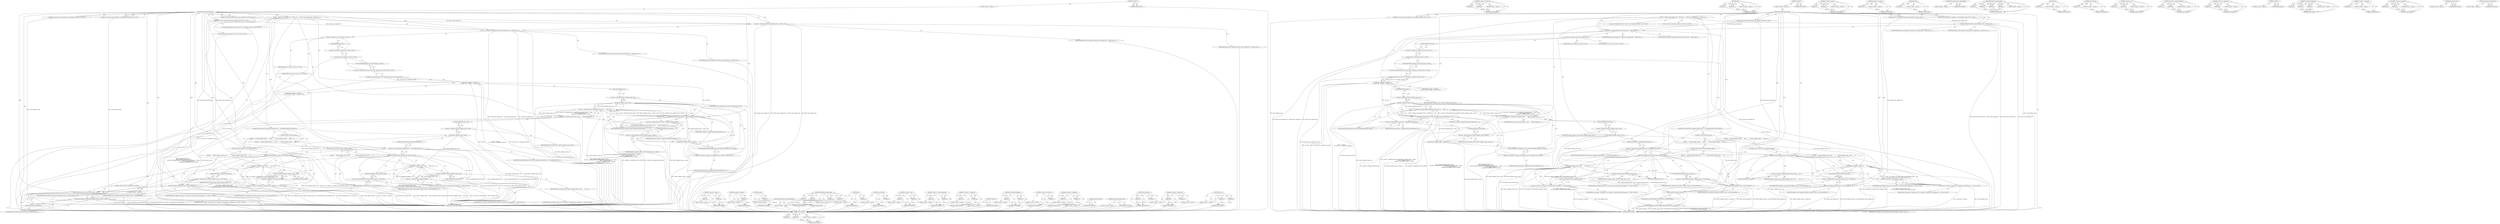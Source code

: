 digraph "GetAppropriateResolution" {
vulnerable_193 [label=<(METHOD,set_file_path)>];
vulnerable_194 [label=<(PARAM,p1)>];
vulnerable_195 [label=<(PARAM,p2)>];
vulnerable_196 [label=<(BLOCK,&lt;empty&gt;,&lt;empty&gt;)>];
vulnerable_197 [label=<(METHOD_RETURN,ANY)>];
vulnerable_146 [label=<(METHOD,&lt;operator&gt;.fieldAccess)>];
vulnerable_147 [label=<(PARAM,p1)>];
vulnerable_148 [label=<(PARAM,p2)>];
vulnerable_149 [label=<(BLOCK,&lt;empty&gt;,&lt;empty&gt;)>];
vulnerable_150 [label=<(METHOD_RETURN,ANY)>];
vulnerable_171 [label=<(METHOD,reset)>];
vulnerable_172 [label=<(PARAM,p1)>];
vulnerable_173 [label=<(PARAM,p2)>];
vulnerable_174 [label=<(BLOCK,&lt;empty&gt;,&lt;empty&gt;)>];
vulnerable_175 [label=<(METHOD_RETURN,ANY)>];
vulnerable_6 [label=<(METHOD,&lt;global&gt;)<SUB>1</SUB>>];
vulnerable_7 [label=<(BLOCK,&lt;empty&gt;,&lt;empty&gt;)<SUB>1</SUB>>];
vulnerable_8 [label=<(METHOD,SetDefaultWallpaperPath)<SUB>1</SUB>>];
vulnerable_9 [label="<(PARAM,const base::FilePath&amp; default_small_wallpaper_file)<SUB>2</SUB>>"];
vulnerable_10 [label="<(PARAM,std::unique_ptr&lt;gfx::ImageSkia&gt; small_wallpaper_image)<SUB>3</SUB>>"];
vulnerable_11 [label="<(PARAM,const base::FilePath&amp; default_large_wallpaper_file)<SUB>4</SUB>>"];
vulnerable_12 [label="<(PARAM,std::unique_ptr&lt;gfx::ImageSkia&gt; large_wallpaper_image)<SUB>5</SUB>>"];
vulnerable_13 [label=<(BLOCK,{
  default_small_wallpaper_file_ = default_sma...,{
  default_small_wallpaper_file_ = default_sma...)<SUB>5</SUB>>];
vulnerable_14 [label=<(&lt;operator&gt;.assignment,default_small_wallpaper_file_ = default_small_w...)<SUB>6</SUB>>];
vulnerable_15 [label=<(IDENTIFIER,default_small_wallpaper_file_,default_small_wallpaper_file_ = default_small_w...)<SUB>6</SUB>>];
vulnerable_16 [label=<(IDENTIFIER,default_small_wallpaper_file,default_small_wallpaper_file_ = default_small_w...)<SUB>6</SUB>>];
vulnerable_17 [label=<(&lt;operator&gt;.assignment,default_large_wallpaper_file_ = default_large_w...)<SUB>7</SUB>>];
vulnerable_18 [label=<(IDENTIFIER,default_large_wallpaper_file_,default_large_wallpaper_file_ = default_large_w...)<SUB>7</SUB>>];
vulnerable_19 [label=<(IDENTIFIER,default_large_wallpaper_file,default_large_wallpaper_file_ = default_large_w...)<SUB>7</SUB>>];
vulnerable_20 [label="<(LOCAL,ash.WallpaperController* controller: ash.WallpaperController*)<SUB>9</SUB>>"];
vulnerable_21 [label="<(&lt;operator&gt;.assignment,* controller =
      ash::Shell::Get()-&gt;wallpap...)<SUB>9</SUB>>"];
vulnerable_22 [label="<(IDENTIFIER,controller,* controller =
      ash::Shell::Get()-&gt;wallpap...)<SUB>9</SUB>>"];
vulnerable_23 [label="<(wallpaper_controller,ash::Shell::Get()-&gt;wallpaper_controller())<SUB>10</SUB>>"];
vulnerable_24 [label="<(&lt;operator&gt;.indirectFieldAccess,ash::Shell::Get()-&gt;wallpaper_controller)<SUB>10</SUB>>"];
vulnerable_25 [label="<(ash.Shell.Get,ash::Shell::Get())<SUB>10</SUB>>"];
vulnerable_26 [label="<(&lt;operator&gt;.fieldAccess,ash::Shell::Get)<SUB>10</SUB>>"];
vulnerable_27 [label="<(&lt;operator&gt;.fieldAccess,ash::Shell)<SUB>10</SUB>>"];
vulnerable_28 [label="<(IDENTIFIER,ash,ash::Shell::Get())<SUB>10</SUB>>"];
vulnerable_29 [label="<(IDENTIFIER,Shell,ash::Shell::Get())<SUB>10</SUB>>"];
vulnerable_30 [label=<(FIELD_IDENTIFIER,Get,Get)<SUB>10</SUB>>];
vulnerable_31 [label=<(FIELD_IDENTIFIER,wallpaper_controller,wallpaper_controller)<SUB>10</SUB>>];
vulnerable_32 [label="<(LOCAL,const bool need_update_screen: bool)<SUB>12</SUB>>"];
vulnerable_33 [label=<(&lt;operator&gt;.assignment,need_update_screen =
      default_wallpaper_im...)<SUB>12</SUB>>];
vulnerable_34 [label=<(IDENTIFIER,need_update_screen,need_update_screen =
      default_wallpaper_im...)<SUB>12</SUB>>];
vulnerable_35 [label=<(&lt;operator&gt;.logicalAnd,default_wallpaper_image_.get() &amp;&amp;
      control...)<SUB>13</SUB>>];
vulnerable_36 [label=<(get,default_wallpaper_image_.get())<SUB>13</SUB>>];
vulnerable_37 [label=<(&lt;operator&gt;.fieldAccess,default_wallpaper_image_.get)<SUB>13</SUB>>];
vulnerable_38 [label=<(IDENTIFIER,default_wallpaper_image_,default_wallpaper_image_.get())<SUB>13</SUB>>];
vulnerable_39 [label=<(FIELD_IDENTIFIER,get,get)<SUB>13</SUB>>];
vulnerable_40 [label=<(WallpaperIsAlreadyLoaded,controller-&gt;WallpaperIsAlreadyLoaded(default_wa...)<SUB>14</SUB>>];
vulnerable_41 [label=<(&lt;operator&gt;.indirectFieldAccess,controller-&gt;WallpaperIsAlreadyLoaded)<SUB>14</SUB>>];
vulnerable_42 [label=<(IDENTIFIER,controller,controller-&gt;WallpaperIsAlreadyLoaded(default_wa...)<SUB>14</SUB>>];
vulnerable_43 [label=<(FIELD_IDENTIFIER,WallpaperIsAlreadyLoaded,WallpaperIsAlreadyLoaded)<SUB>14</SUB>>];
vulnerable_44 [label=<(image,default_wallpaper_image_-&gt;image())<SUB>14</SUB>>];
vulnerable_45 [label=<(&lt;operator&gt;.indirectFieldAccess,default_wallpaper_image_-&gt;image)<SUB>14</SUB>>];
vulnerable_46 [label=<(IDENTIFIER,default_wallpaper_image_,default_wallpaper_image_-&gt;image())<SUB>14</SUB>>];
vulnerable_47 [label=<(FIELD_IDENTIFIER,image,image)<SUB>14</SUB>>];
vulnerable_48 [label=<(LITERAL,false,controller-&gt;WallpaperIsAlreadyLoaded(default_wa...)<SUB>15</SUB>>];
vulnerable_49 [label="<(&lt;operator&gt;.fieldAccess,wallpaper::WALLPAPER_LAYOUT_CENTER)<SUB>16</SUB>>"];
vulnerable_50 [label=<(IDENTIFIER,wallpaper,controller-&gt;WallpaperIsAlreadyLoaded(default_wa...)<SUB>16</SUB>>];
vulnerable_51 [label=<(FIELD_IDENTIFIER,WALLPAPER_LAYOUT_CENTER,WALLPAPER_LAYOUT_CENTER)<SUB>16</SUB>>];
vulnerable_52 [label=<(reset,default_wallpaper_image_.reset())<SUB>18</SUB>>];
vulnerable_53 [label=<(&lt;operator&gt;.fieldAccess,default_wallpaper_image_.reset)<SUB>18</SUB>>];
vulnerable_54 [label=<(IDENTIFIER,default_wallpaper_image_,default_wallpaper_image_.reset())<SUB>18</SUB>>];
vulnerable_55 [label=<(FIELD_IDENTIFIER,reset,reset)<SUB>18</SUB>>];
vulnerable_56 [label=<(CONTROL_STRUCTURE,IF,if (GetAppropriateResolution() == WALLPAPER_RESOLUTION_SMALL))<SUB>19</SUB>>];
vulnerable_57 [label=<(&lt;operator&gt;.equals,GetAppropriateResolution() == WALLPAPER_RESOLUT...)<SUB>19</SUB>>];
vulnerable_58 [label=<(GetAppropriateResolution,GetAppropriateResolution())<SUB>19</SUB>>];
vulnerable_59 [label=<(IDENTIFIER,WALLPAPER_RESOLUTION_SMALL,GetAppropriateResolution() == WALLPAPER_RESOLUT...)<SUB>19</SUB>>];
vulnerable_60 [label=<(BLOCK,{
    if (small_wallpaper_image) {
      defaul...,{
    if (small_wallpaper_image) {
      defaul...)<SUB>19</SUB>>];
vulnerable_61 [label=<(CONTROL_STRUCTURE,IF,if (small_wallpaper_image))<SUB>20</SUB>>];
vulnerable_62 [label=<(IDENTIFIER,small_wallpaper_image,if (small_wallpaper_image))<SUB>20</SUB>>];
vulnerable_63 [label=<(BLOCK,{
      default_wallpaper_image_.reset(
       ...,{
      default_wallpaper_image_.reset(
       ...)<SUB>20</SUB>>];
vulnerable_64 [label=<(reset,default_wallpaper_image_.reset(
          new u...)<SUB>21</SUB>>];
vulnerable_65 [label=<(&lt;operator&gt;.fieldAccess,default_wallpaper_image_.reset)<SUB>21</SUB>>];
vulnerable_66 [label=<(IDENTIFIER,default_wallpaper_image_,default_wallpaper_image_.reset(
          new u...)<SUB>21</SUB>>];
vulnerable_67 [label=<(FIELD_IDENTIFIER,reset,reset)<SUB>21</SUB>>];
vulnerable_68 [label="<(&lt;operator&gt;.new,new user_manager::UserImage(*small_wallpaper_im...)<SUB>22</SUB>>"];
vulnerable_69 [label="<(IDENTIFIER,user_manager::UserImage,new user_manager::UserImage(*small_wallpaper_im...)<SUB>22</SUB>>"];
vulnerable_70 [label=<(&lt;operator&gt;.indirection,*small_wallpaper_image)<SUB>22</SUB>>];
vulnerable_71 [label="<(IDENTIFIER,small_wallpaper_image,new user_manager::UserImage(*small_wallpaper_im...)<SUB>22</SUB>>"];
vulnerable_72 [label=<(set_file_path,default_wallpaper_image_-&gt;set_file_path(default...)<SUB>23</SUB>>];
vulnerable_73 [label=<(&lt;operator&gt;.indirectFieldAccess,default_wallpaper_image_-&gt;set_file_path)<SUB>23</SUB>>];
vulnerable_74 [label=<(IDENTIFIER,default_wallpaper_image_,default_wallpaper_image_-&gt;set_file_path(default...)<SUB>23</SUB>>];
vulnerable_75 [label=<(FIELD_IDENTIFIER,set_file_path,set_file_path)<SUB>23</SUB>>];
vulnerable_76 [label=<(IDENTIFIER,default_small_wallpaper_file,default_wallpaper_image_-&gt;set_file_path(default...)<SUB>23</SUB>>];
vulnerable_77 [label=<(CONTROL_STRUCTURE,ELSE,else)<SUB>25</SUB>>];
vulnerable_78 [label=<(BLOCK,{
    if (large_wallpaper_image) {
      defaul...,{
    if (large_wallpaper_image) {
      defaul...)<SUB>25</SUB>>];
vulnerable_79 [label=<(CONTROL_STRUCTURE,IF,if (large_wallpaper_image))<SUB>26</SUB>>];
vulnerable_80 [label=<(IDENTIFIER,large_wallpaper_image,if (large_wallpaper_image))<SUB>26</SUB>>];
vulnerable_81 [label=<(BLOCK,{
      default_wallpaper_image_.reset(
       ...,{
      default_wallpaper_image_.reset(
       ...)<SUB>26</SUB>>];
vulnerable_82 [label=<(reset,default_wallpaper_image_.reset(
          new u...)<SUB>27</SUB>>];
vulnerable_83 [label=<(&lt;operator&gt;.fieldAccess,default_wallpaper_image_.reset)<SUB>27</SUB>>];
vulnerable_84 [label=<(IDENTIFIER,default_wallpaper_image_,default_wallpaper_image_.reset(
          new u...)<SUB>27</SUB>>];
vulnerable_85 [label=<(FIELD_IDENTIFIER,reset,reset)<SUB>27</SUB>>];
vulnerable_86 [label="<(&lt;operator&gt;.new,new user_manager::UserImage(*large_wallpaper_im...)<SUB>28</SUB>>"];
vulnerable_87 [label="<(IDENTIFIER,user_manager::UserImage,new user_manager::UserImage(*large_wallpaper_im...)<SUB>28</SUB>>"];
vulnerable_88 [label=<(&lt;operator&gt;.indirection,*large_wallpaper_image)<SUB>28</SUB>>];
vulnerable_89 [label="<(IDENTIFIER,large_wallpaper_image,new user_manager::UserImage(*large_wallpaper_im...)<SUB>28</SUB>>"];
vulnerable_90 [label=<(set_file_path,default_wallpaper_image_-&gt;set_file_path(default...)<SUB>29</SUB>>];
vulnerable_91 [label=<(&lt;operator&gt;.indirectFieldAccess,default_wallpaper_image_-&gt;set_file_path)<SUB>29</SUB>>];
vulnerable_92 [label=<(IDENTIFIER,default_wallpaper_image_,default_wallpaper_image_-&gt;set_file_path(default...)<SUB>29</SUB>>];
vulnerable_93 [label=<(FIELD_IDENTIFIER,set_file_path,set_file_path)<SUB>29</SUB>>];
vulnerable_94 [label=<(IDENTIFIER,default_large_wallpaper_file,default_wallpaper_image_-&gt;set_file_path(default...)<SUB>29</SUB>>];
vulnerable_95 [label=<(CONTROL_STRUCTURE,IF,if (need_update_screen))<SUB>33</SUB>>];
vulnerable_96 [label=<(IDENTIFIER,need_update_screen,if (need_update_screen))<SUB>33</SUB>>];
vulnerable_97 [label=<(BLOCK,&lt;empty&gt;,&lt;empty&gt;)<SUB>34</SUB>>];
vulnerable_98 [label=<(DoSetDefaultWallpaper,DoSetDefaultWallpaper(EmptyAccountId(), Movable...)<SUB>34</SUB>>];
vulnerable_99 [label=<(EmptyAccountId,EmptyAccountId())<SUB>34</SUB>>];
vulnerable_100 [label=<(MovableOnDestroyCallbackHolder,MovableOnDestroyCallbackHolder())<SUB>34</SUB>>];
vulnerable_101 [label=<(METHOD_RETURN,void)<SUB>1</SUB>>];
vulnerable_103 [label=<(METHOD_RETURN,ANY)<SUB>1</SUB>>];
vulnerable_176 [label=<(METHOD,&lt;operator&gt;.equals)>];
vulnerable_177 [label=<(PARAM,p1)>];
vulnerable_178 [label=<(PARAM,p2)>];
vulnerable_179 [label=<(BLOCK,&lt;empty&gt;,&lt;empty&gt;)>];
vulnerable_180 [label=<(METHOD_RETURN,ANY)>];
vulnerable_133 [label=<(METHOD,wallpaper_controller)>];
vulnerable_134 [label=<(PARAM,p1)>];
vulnerable_135 [label=<(BLOCK,&lt;empty&gt;,&lt;empty&gt;)>];
vulnerable_136 [label=<(METHOD_RETURN,ANY)>];
vulnerable_167 [label=<(METHOD,image)>];
vulnerable_168 [label=<(PARAM,p1)>];
vulnerable_169 [label=<(BLOCK,&lt;empty&gt;,&lt;empty&gt;)>];
vulnerable_170 [label=<(METHOD_RETURN,ANY)>];
vulnerable_206 [label=<(METHOD,MovableOnDestroyCallbackHolder)>];
vulnerable_207 [label=<(BLOCK,&lt;empty&gt;,&lt;empty&gt;)>];
vulnerable_208 [label=<(METHOD_RETURN,ANY)>];
vulnerable_160 [label=<(METHOD,WallpaperIsAlreadyLoaded)>];
vulnerable_161 [label=<(PARAM,p1)>];
vulnerable_162 [label=<(PARAM,p2)>];
vulnerable_163 [label=<(PARAM,p3)>];
vulnerable_164 [label=<(PARAM,p4)>];
vulnerable_165 [label=<(BLOCK,&lt;empty&gt;,&lt;empty&gt;)>];
vulnerable_166 [label=<(METHOD_RETURN,ANY)>];
vulnerable_156 [label=<(METHOD,get)>];
vulnerable_157 [label=<(PARAM,p1)>];
vulnerable_158 [label=<(BLOCK,&lt;empty&gt;,&lt;empty&gt;)>];
vulnerable_159 [label=<(METHOD_RETURN,ANY)>];
vulnerable_142 [label=<(METHOD,ash.Shell.Get)>];
vulnerable_143 [label=<(PARAM,p1)>];
vulnerable_144 [label=<(BLOCK,&lt;empty&gt;,&lt;empty&gt;)>];
vulnerable_145 [label=<(METHOD_RETURN,ANY)>];
vulnerable_184 [label=<(METHOD,&lt;operator&gt;.new)>];
vulnerable_185 [label=<(PARAM,p1)>];
vulnerable_186 [label=<(PARAM,p2)>];
vulnerable_187 [label=<(BLOCK,&lt;empty&gt;,&lt;empty&gt;)>];
vulnerable_188 [label=<(METHOD_RETURN,ANY)>];
vulnerable_137 [label=<(METHOD,&lt;operator&gt;.indirectFieldAccess)>];
vulnerable_138 [label=<(PARAM,p1)>];
vulnerable_139 [label=<(PARAM,p2)>];
vulnerable_140 [label=<(BLOCK,&lt;empty&gt;,&lt;empty&gt;)>];
vulnerable_141 [label=<(METHOD_RETURN,ANY)>];
vulnerable_128 [label=<(METHOD,&lt;operator&gt;.assignment)>];
vulnerable_129 [label=<(PARAM,p1)>];
vulnerable_130 [label=<(PARAM,p2)>];
vulnerable_131 [label=<(BLOCK,&lt;empty&gt;,&lt;empty&gt;)>];
vulnerable_132 [label=<(METHOD_RETURN,ANY)>];
vulnerable_122 [label=<(METHOD,&lt;global&gt;)<SUB>1</SUB>>];
vulnerable_123 [label=<(BLOCK,&lt;empty&gt;,&lt;empty&gt;)>];
vulnerable_124 [label=<(METHOD_RETURN,ANY)>];
vulnerable_198 [label=<(METHOD,DoSetDefaultWallpaper)>];
vulnerable_199 [label=<(PARAM,p1)>];
vulnerable_200 [label=<(PARAM,p2)>];
vulnerable_201 [label=<(BLOCK,&lt;empty&gt;,&lt;empty&gt;)>];
vulnerable_202 [label=<(METHOD_RETURN,ANY)>];
vulnerable_189 [label=<(METHOD,&lt;operator&gt;.indirection)>];
vulnerable_190 [label=<(PARAM,p1)>];
vulnerable_191 [label=<(BLOCK,&lt;empty&gt;,&lt;empty&gt;)>];
vulnerable_192 [label=<(METHOD_RETURN,ANY)>];
vulnerable_151 [label=<(METHOD,&lt;operator&gt;.logicalAnd)>];
vulnerable_152 [label=<(PARAM,p1)>];
vulnerable_153 [label=<(PARAM,p2)>];
vulnerable_154 [label=<(BLOCK,&lt;empty&gt;,&lt;empty&gt;)>];
vulnerable_155 [label=<(METHOD_RETURN,ANY)>];
vulnerable_203 [label=<(METHOD,EmptyAccountId)>];
vulnerable_204 [label=<(BLOCK,&lt;empty&gt;,&lt;empty&gt;)>];
vulnerable_205 [label=<(METHOD_RETURN,ANY)>];
vulnerable_181 [label=<(METHOD,GetAppropriateResolution)>];
vulnerable_182 [label=<(BLOCK,&lt;empty&gt;,&lt;empty&gt;)>];
vulnerable_183 [label=<(METHOD_RETURN,ANY)>];
fixed_191 [label=<(METHOD,set_file_path)>];
fixed_192 [label=<(PARAM,p1)>];
fixed_193 [label=<(PARAM,p2)>];
fixed_194 [label=<(BLOCK,&lt;empty&gt;,&lt;empty&gt;)>];
fixed_195 [label=<(METHOD_RETURN,ANY)>];
fixed_144 [label=<(METHOD,&lt;operator&gt;.fieldAccess)>];
fixed_145 [label=<(PARAM,p1)>];
fixed_146 [label=<(PARAM,p2)>];
fixed_147 [label=<(BLOCK,&lt;empty&gt;,&lt;empty&gt;)>];
fixed_148 [label=<(METHOD_RETURN,ANY)>];
fixed_169 [label=<(METHOD,reset)>];
fixed_170 [label=<(PARAM,p1)>];
fixed_171 [label=<(PARAM,p2)>];
fixed_172 [label=<(BLOCK,&lt;empty&gt;,&lt;empty&gt;)>];
fixed_173 [label=<(METHOD_RETURN,ANY)>];
fixed_6 [label=<(METHOD,&lt;global&gt;)<SUB>1</SUB>>];
fixed_7 [label=<(BLOCK,&lt;empty&gt;,&lt;empty&gt;)<SUB>1</SUB>>];
fixed_8 [label=<(METHOD,SetDefaultWallpaperPath)<SUB>1</SUB>>];
fixed_9 [label="<(PARAM,const base::FilePath&amp; default_small_wallpaper_file)<SUB>2</SUB>>"];
fixed_10 [label="<(PARAM,std::unique_ptr&lt;gfx::ImageSkia&gt; small_wallpaper_image)<SUB>3</SUB>>"];
fixed_11 [label="<(PARAM,const base::FilePath&amp; default_large_wallpaper_file)<SUB>4</SUB>>"];
fixed_12 [label="<(PARAM,std::unique_ptr&lt;gfx::ImageSkia&gt; large_wallpaper_image)<SUB>5</SUB>>"];
fixed_13 [label=<(BLOCK,{
  default_small_wallpaper_file_ = default_sma...,{
  default_small_wallpaper_file_ = default_sma...)<SUB>5</SUB>>];
fixed_14 [label=<(&lt;operator&gt;.assignment,default_small_wallpaper_file_ = default_small_w...)<SUB>6</SUB>>];
fixed_15 [label=<(IDENTIFIER,default_small_wallpaper_file_,default_small_wallpaper_file_ = default_small_w...)<SUB>6</SUB>>];
fixed_16 [label=<(IDENTIFIER,default_small_wallpaper_file,default_small_wallpaper_file_ = default_small_w...)<SUB>6</SUB>>];
fixed_17 [label=<(&lt;operator&gt;.assignment,default_large_wallpaper_file_ = default_large_w...)<SUB>7</SUB>>];
fixed_18 [label=<(IDENTIFIER,default_large_wallpaper_file_,default_large_wallpaper_file_ = default_large_w...)<SUB>7</SUB>>];
fixed_19 [label=<(IDENTIFIER,default_large_wallpaper_file,default_large_wallpaper_file_ = default_large_w...)<SUB>7</SUB>>];
fixed_20 [label="<(LOCAL,ash.WallpaperController* controller: ash.WallpaperController*)<SUB>9</SUB>>"];
fixed_21 [label="<(&lt;operator&gt;.assignment,* controller =
      ash::Shell::Get()-&gt;wallpap...)<SUB>9</SUB>>"];
fixed_22 [label="<(IDENTIFIER,controller,* controller =
      ash::Shell::Get()-&gt;wallpap...)<SUB>9</SUB>>"];
fixed_23 [label="<(wallpaper_controller,ash::Shell::Get()-&gt;wallpaper_controller())<SUB>10</SUB>>"];
fixed_24 [label="<(&lt;operator&gt;.indirectFieldAccess,ash::Shell::Get()-&gt;wallpaper_controller)<SUB>10</SUB>>"];
fixed_25 [label="<(ash.Shell.Get,ash::Shell::Get())<SUB>10</SUB>>"];
fixed_26 [label="<(&lt;operator&gt;.fieldAccess,ash::Shell::Get)<SUB>10</SUB>>"];
fixed_27 [label="<(&lt;operator&gt;.fieldAccess,ash::Shell)<SUB>10</SUB>>"];
fixed_28 [label="<(IDENTIFIER,ash,ash::Shell::Get())<SUB>10</SUB>>"];
fixed_29 [label="<(IDENTIFIER,Shell,ash::Shell::Get())<SUB>10</SUB>>"];
fixed_30 [label=<(FIELD_IDENTIFIER,Get,Get)<SUB>10</SUB>>];
fixed_31 [label=<(FIELD_IDENTIFIER,wallpaper_controller,wallpaper_controller)<SUB>10</SUB>>];
fixed_32 [label="<(LOCAL,const bool need_update_screen: bool)<SUB>12</SUB>>"];
fixed_33 [label=<(&lt;operator&gt;.assignment,need_update_screen =
      default_wallpaper_im...)<SUB>12</SUB>>];
fixed_34 [label=<(IDENTIFIER,need_update_screen,need_update_screen =
      default_wallpaper_im...)<SUB>12</SUB>>];
fixed_35 [label=<(&lt;operator&gt;.logicalAnd,default_wallpaper_image_.get() &amp;&amp;
      control...)<SUB>13</SUB>>];
fixed_36 [label=<(get,default_wallpaper_image_.get())<SUB>13</SUB>>];
fixed_37 [label=<(&lt;operator&gt;.fieldAccess,default_wallpaper_image_.get)<SUB>13</SUB>>];
fixed_38 [label=<(IDENTIFIER,default_wallpaper_image_,default_wallpaper_image_.get())<SUB>13</SUB>>];
fixed_39 [label=<(FIELD_IDENTIFIER,get,get)<SUB>13</SUB>>];
fixed_40 [label=<(WallpaperIsAlreadyLoaded,controller-&gt;WallpaperIsAlreadyLoaded(default_wa...)<SUB>14</SUB>>];
fixed_41 [label=<(&lt;operator&gt;.indirectFieldAccess,controller-&gt;WallpaperIsAlreadyLoaded)<SUB>14</SUB>>];
fixed_42 [label=<(IDENTIFIER,controller,controller-&gt;WallpaperIsAlreadyLoaded(default_wa...)<SUB>14</SUB>>];
fixed_43 [label=<(FIELD_IDENTIFIER,WallpaperIsAlreadyLoaded,WallpaperIsAlreadyLoaded)<SUB>14</SUB>>];
fixed_44 [label=<(image,default_wallpaper_image_-&gt;image())<SUB>14</SUB>>];
fixed_45 [label=<(&lt;operator&gt;.indirectFieldAccess,default_wallpaper_image_-&gt;image)<SUB>14</SUB>>];
fixed_46 [label=<(IDENTIFIER,default_wallpaper_image_,default_wallpaper_image_-&gt;image())<SUB>14</SUB>>];
fixed_47 [label=<(FIELD_IDENTIFIER,image,image)<SUB>14</SUB>>];
fixed_48 [label=<(LITERAL,false,controller-&gt;WallpaperIsAlreadyLoaded(default_wa...)<SUB>15</SUB>>];
fixed_49 [label="<(&lt;operator&gt;.fieldAccess,wallpaper::WALLPAPER_LAYOUT_CENTER)<SUB>16</SUB>>"];
fixed_50 [label=<(IDENTIFIER,wallpaper,controller-&gt;WallpaperIsAlreadyLoaded(default_wa...)<SUB>16</SUB>>];
fixed_51 [label=<(FIELD_IDENTIFIER,WALLPAPER_LAYOUT_CENTER,WALLPAPER_LAYOUT_CENTER)<SUB>16</SUB>>];
fixed_52 [label=<(reset,default_wallpaper_image_.reset())<SUB>18</SUB>>];
fixed_53 [label=<(&lt;operator&gt;.fieldAccess,default_wallpaper_image_.reset)<SUB>18</SUB>>];
fixed_54 [label=<(IDENTIFIER,default_wallpaper_image_,default_wallpaper_image_.reset())<SUB>18</SUB>>];
fixed_55 [label=<(FIELD_IDENTIFIER,reset,reset)<SUB>18</SUB>>];
fixed_56 [label=<(CONTROL_STRUCTURE,IF,if (GetAppropriateResolution() == WALLPAPER_RESOLUTION_SMALL))<SUB>19</SUB>>];
fixed_57 [label=<(&lt;operator&gt;.equals,GetAppropriateResolution() == WALLPAPER_RESOLUT...)<SUB>19</SUB>>];
fixed_58 [label=<(GetAppropriateResolution,GetAppropriateResolution())<SUB>19</SUB>>];
fixed_59 [label=<(IDENTIFIER,WALLPAPER_RESOLUTION_SMALL,GetAppropriateResolution() == WALLPAPER_RESOLUT...)<SUB>19</SUB>>];
fixed_60 [label=<(BLOCK,{
    if (small_wallpaper_image) {
      defaul...,{
    if (small_wallpaper_image) {
      defaul...)<SUB>19</SUB>>];
fixed_61 [label=<(CONTROL_STRUCTURE,IF,if (small_wallpaper_image))<SUB>20</SUB>>];
fixed_62 [label=<(IDENTIFIER,small_wallpaper_image,if (small_wallpaper_image))<SUB>20</SUB>>];
fixed_63 [label=<(BLOCK,{
      default_wallpaper_image_.reset(
       ...,{
      default_wallpaper_image_.reset(
       ...)<SUB>20</SUB>>];
fixed_64 [label=<(reset,default_wallpaper_image_.reset(
          new u...)<SUB>21</SUB>>];
fixed_65 [label=<(&lt;operator&gt;.fieldAccess,default_wallpaper_image_.reset)<SUB>21</SUB>>];
fixed_66 [label=<(IDENTIFIER,default_wallpaper_image_,default_wallpaper_image_.reset(
          new u...)<SUB>21</SUB>>];
fixed_67 [label=<(FIELD_IDENTIFIER,reset,reset)<SUB>21</SUB>>];
fixed_68 [label="<(&lt;operator&gt;.new,new user_manager::UserImage(*small_wallpaper_im...)<SUB>22</SUB>>"];
fixed_69 [label="<(IDENTIFIER,user_manager::UserImage,new user_manager::UserImage(*small_wallpaper_im...)<SUB>22</SUB>>"];
fixed_70 [label=<(&lt;operator&gt;.indirection,*small_wallpaper_image)<SUB>22</SUB>>];
fixed_71 [label="<(IDENTIFIER,small_wallpaper_image,new user_manager::UserImage(*small_wallpaper_im...)<SUB>22</SUB>>"];
fixed_72 [label=<(set_file_path,default_wallpaper_image_-&gt;set_file_path(default...)<SUB>23</SUB>>];
fixed_73 [label=<(&lt;operator&gt;.indirectFieldAccess,default_wallpaper_image_-&gt;set_file_path)<SUB>23</SUB>>];
fixed_74 [label=<(IDENTIFIER,default_wallpaper_image_,default_wallpaper_image_-&gt;set_file_path(default...)<SUB>23</SUB>>];
fixed_75 [label=<(FIELD_IDENTIFIER,set_file_path,set_file_path)<SUB>23</SUB>>];
fixed_76 [label=<(IDENTIFIER,default_small_wallpaper_file,default_wallpaper_image_-&gt;set_file_path(default...)<SUB>23</SUB>>];
fixed_77 [label=<(CONTROL_STRUCTURE,ELSE,else)<SUB>25</SUB>>];
fixed_78 [label=<(BLOCK,{
    if (large_wallpaper_image) {
      defaul...,{
    if (large_wallpaper_image) {
      defaul...)<SUB>25</SUB>>];
fixed_79 [label=<(CONTROL_STRUCTURE,IF,if (large_wallpaper_image))<SUB>26</SUB>>];
fixed_80 [label=<(IDENTIFIER,large_wallpaper_image,if (large_wallpaper_image))<SUB>26</SUB>>];
fixed_81 [label=<(BLOCK,{
      default_wallpaper_image_.reset(
       ...,{
      default_wallpaper_image_.reset(
       ...)<SUB>26</SUB>>];
fixed_82 [label=<(reset,default_wallpaper_image_.reset(
          new u...)<SUB>27</SUB>>];
fixed_83 [label=<(&lt;operator&gt;.fieldAccess,default_wallpaper_image_.reset)<SUB>27</SUB>>];
fixed_84 [label=<(IDENTIFIER,default_wallpaper_image_,default_wallpaper_image_.reset(
          new u...)<SUB>27</SUB>>];
fixed_85 [label=<(FIELD_IDENTIFIER,reset,reset)<SUB>27</SUB>>];
fixed_86 [label="<(&lt;operator&gt;.new,new user_manager::UserImage(*large_wallpaper_im...)<SUB>28</SUB>>"];
fixed_87 [label="<(IDENTIFIER,user_manager::UserImage,new user_manager::UserImage(*large_wallpaper_im...)<SUB>28</SUB>>"];
fixed_88 [label=<(&lt;operator&gt;.indirection,*large_wallpaper_image)<SUB>28</SUB>>];
fixed_89 [label="<(IDENTIFIER,large_wallpaper_image,new user_manager::UserImage(*large_wallpaper_im...)<SUB>28</SUB>>"];
fixed_90 [label=<(set_file_path,default_wallpaper_image_-&gt;set_file_path(default...)<SUB>29</SUB>>];
fixed_91 [label=<(&lt;operator&gt;.indirectFieldAccess,default_wallpaper_image_-&gt;set_file_path)<SUB>29</SUB>>];
fixed_92 [label=<(IDENTIFIER,default_wallpaper_image_,default_wallpaper_image_-&gt;set_file_path(default...)<SUB>29</SUB>>];
fixed_93 [label=<(FIELD_IDENTIFIER,set_file_path,set_file_path)<SUB>29</SUB>>];
fixed_94 [label=<(IDENTIFIER,default_large_wallpaper_file,default_wallpaper_image_-&gt;set_file_path(default...)<SUB>29</SUB>>];
fixed_95 [label=<(DoSetDefaultWallpaper,DoSetDefaultWallpaper(EmptyAccountId(), need_up...)<SUB>33</SUB>>];
fixed_96 [label=<(EmptyAccountId,EmptyAccountId())<SUB>33</SUB>>];
fixed_97 [label=<(IDENTIFIER,need_update_screen,DoSetDefaultWallpaper(EmptyAccountId(), need_up...)<SUB>33</SUB>>];
fixed_98 [label=<(MovableOnDestroyCallbackHolder,MovableOnDestroyCallbackHolder())<SUB>34</SUB>>];
fixed_99 [label=<(METHOD_RETURN,void)<SUB>1</SUB>>];
fixed_101 [label=<(METHOD_RETURN,ANY)<SUB>1</SUB>>];
fixed_174 [label=<(METHOD,&lt;operator&gt;.equals)>];
fixed_175 [label=<(PARAM,p1)>];
fixed_176 [label=<(PARAM,p2)>];
fixed_177 [label=<(BLOCK,&lt;empty&gt;,&lt;empty&gt;)>];
fixed_178 [label=<(METHOD_RETURN,ANY)>];
fixed_131 [label=<(METHOD,wallpaper_controller)>];
fixed_132 [label=<(PARAM,p1)>];
fixed_133 [label=<(BLOCK,&lt;empty&gt;,&lt;empty&gt;)>];
fixed_134 [label=<(METHOD_RETURN,ANY)>];
fixed_165 [label=<(METHOD,image)>];
fixed_166 [label=<(PARAM,p1)>];
fixed_167 [label=<(BLOCK,&lt;empty&gt;,&lt;empty&gt;)>];
fixed_168 [label=<(METHOD_RETURN,ANY)>];
fixed_205 [label=<(METHOD,MovableOnDestroyCallbackHolder)>];
fixed_206 [label=<(BLOCK,&lt;empty&gt;,&lt;empty&gt;)>];
fixed_207 [label=<(METHOD_RETURN,ANY)>];
fixed_158 [label=<(METHOD,WallpaperIsAlreadyLoaded)>];
fixed_159 [label=<(PARAM,p1)>];
fixed_160 [label=<(PARAM,p2)>];
fixed_161 [label=<(PARAM,p3)>];
fixed_162 [label=<(PARAM,p4)>];
fixed_163 [label=<(BLOCK,&lt;empty&gt;,&lt;empty&gt;)>];
fixed_164 [label=<(METHOD_RETURN,ANY)>];
fixed_154 [label=<(METHOD,get)>];
fixed_155 [label=<(PARAM,p1)>];
fixed_156 [label=<(BLOCK,&lt;empty&gt;,&lt;empty&gt;)>];
fixed_157 [label=<(METHOD_RETURN,ANY)>];
fixed_140 [label=<(METHOD,ash.Shell.Get)>];
fixed_141 [label=<(PARAM,p1)>];
fixed_142 [label=<(BLOCK,&lt;empty&gt;,&lt;empty&gt;)>];
fixed_143 [label=<(METHOD_RETURN,ANY)>];
fixed_182 [label=<(METHOD,&lt;operator&gt;.new)>];
fixed_183 [label=<(PARAM,p1)>];
fixed_184 [label=<(PARAM,p2)>];
fixed_185 [label=<(BLOCK,&lt;empty&gt;,&lt;empty&gt;)>];
fixed_186 [label=<(METHOD_RETURN,ANY)>];
fixed_135 [label=<(METHOD,&lt;operator&gt;.indirectFieldAccess)>];
fixed_136 [label=<(PARAM,p1)>];
fixed_137 [label=<(PARAM,p2)>];
fixed_138 [label=<(BLOCK,&lt;empty&gt;,&lt;empty&gt;)>];
fixed_139 [label=<(METHOD_RETURN,ANY)>];
fixed_126 [label=<(METHOD,&lt;operator&gt;.assignment)>];
fixed_127 [label=<(PARAM,p1)>];
fixed_128 [label=<(PARAM,p2)>];
fixed_129 [label=<(BLOCK,&lt;empty&gt;,&lt;empty&gt;)>];
fixed_130 [label=<(METHOD_RETURN,ANY)>];
fixed_120 [label=<(METHOD,&lt;global&gt;)<SUB>1</SUB>>];
fixed_121 [label=<(BLOCK,&lt;empty&gt;,&lt;empty&gt;)>];
fixed_122 [label=<(METHOD_RETURN,ANY)>];
fixed_196 [label=<(METHOD,DoSetDefaultWallpaper)>];
fixed_197 [label=<(PARAM,p1)>];
fixed_198 [label=<(PARAM,p2)>];
fixed_199 [label=<(PARAM,p3)>];
fixed_200 [label=<(BLOCK,&lt;empty&gt;,&lt;empty&gt;)>];
fixed_201 [label=<(METHOD_RETURN,ANY)>];
fixed_187 [label=<(METHOD,&lt;operator&gt;.indirection)>];
fixed_188 [label=<(PARAM,p1)>];
fixed_189 [label=<(BLOCK,&lt;empty&gt;,&lt;empty&gt;)>];
fixed_190 [label=<(METHOD_RETURN,ANY)>];
fixed_149 [label=<(METHOD,&lt;operator&gt;.logicalAnd)>];
fixed_150 [label=<(PARAM,p1)>];
fixed_151 [label=<(PARAM,p2)>];
fixed_152 [label=<(BLOCK,&lt;empty&gt;,&lt;empty&gt;)>];
fixed_153 [label=<(METHOD_RETURN,ANY)>];
fixed_202 [label=<(METHOD,EmptyAccountId)>];
fixed_203 [label=<(BLOCK,&lt;empty&gt;,&lt;empty&gt;)>];
fixed_204 [label=<(METHOD_RETURN,ANY)>];
fixed_179 [label=<(METHOD,GetAppropriateResolution)>];
fixed_180 [label=<(BLOCK,&lt;empty&gt;,&lt;empty&gt;)>];
fixed_181 [label=<(METHOD_RETURN,ANY)>];
vulnerable_193 -> vulnerable_194  [key=0, label="AST: "];
vulnerable_193 -> vulnerable_194  [key=1, label="DDG: "];
vulnerable_193 -> vulnerable_196  [key=0, label="AST: "];
vulnerable_193 -> vulnerable_195  [key=0, label="AST: "];
vulnerable_193 -> vulnerable_195  [key=1, label="DDG: "];
vulnerable_193 -> vulnerable_197  [key=0, label="AST: "];
vulnerable_193 -> vulnerable_197  [key=1, label="CFG: "];
vulnerable_194 -> vulnerable_197  [key=0, label="DDG: p1"];
vulnerable_195 -> vulnerable_197  [key=0, label="DDG: p2"];
vulnerable_196 -> fixed_191  [key=0];
vulnerable_197 -> fixed_191  [key=0];
vulnerable_146 -> vulnerable_147  [key=0, label="AST: "];
vulnerable_146 -> vulnerable_147  [key=1, label="DDG: "];
vulnerable_146 -> vulnerable_149  [key=0, label="AST: "];
vulnerable_146 -> vulnerable_148  [key=0, label="AST: "];
vulnerable_146 -> vulnerable_148  [key=1, label="DDG: "];
vulnerable_146 -> vulnerable_150  [key=0, label="AST: "];
vulnerable_146 -> vulnerable_150  [key=1, label="CFG: "];
vulnerable_147 -> vulnerable_150  [key=0, label="DDG: p1"];
vulnerable_148 -> vulnerable_150  [key=0, label="DDG: p2"];
vulnerable_149 -> fixed_191  [key=0];
vulnerable_150 -> fixed_191  [key=0];
vulnerable_171 -> vulnerable_172  [key=0, label="AST: "];
vulnerable_171 -> vulnerable_172  [key=1, label="DDG: "];
vulnerable_171 -> vulnerable_174  [key=0, label="AST: "];
vulnerable_171 -> vulnerable_173  [key=0, label="AST: "];
vulnerable_171 -> vulnerable_173  [key=1, label="DDG: "];
vulnerable_171 -> vulnerable_175  [key=0, label="AST: "];
vulnerable_171 -> vulnerable_175  [key=1, label="CFG: "];
vulnerable_172 -> vulnerable_175  [key=0, label="DDG: p1"];
vulnerable_173 -> vulnerable_175  [key=0, label="DDG: p2"];
vulnerable_174 -> fixed_191  [key=0];
vulnerable_175 -> fixed_191  [key=0];
vulnerable_6 -> vulnerable_7  [key=0, label="AST: "];
vulnerable_6 -> vulnerable_103  [key=0, label="AST: "];
vulnerable_6 -> vulnerable_103  [key=1, label="CFG: "];
vulnerable_7 -> vulnerable_8  [key=0, label="AST: "];
vulnerable_8 -> vulnerable_9  [key=0, label="AST: "];
vulnerable_8 -> vulnerable_9  [key=1, label="DDG: "];
vulnerable_8 -> vulnerable_10  [key=0, label="AST: "];
vulnerable_8 -> vulnerable_10  [key=1, label="DDG: "];
vulnerable_8 -> vulnerable_11  [key=0, label="AST: "];
vulnerable_8 -> vulnerable_11  [key=1, label="DDG: "];
vulnerable_8 -> vulnerable_12  [key=0, label="AST: "];
vulnerable_8 -> vulnerable_12  [key=1, label="DDG: "];
vulnerable_8 -> vulnerable_13  [key=0, label="AST: "];
vulnerable_8 -> vulnerable_101  [key=0, label="AST: "];
vulnerable_8 -> vulnerable_14  [key=0, label="CFG: "];
vulnerable_8 -> vulnerable_14  [key=1, label="DDG: "];
vulnerable_8 -> vulnerable_17  [key=0, label="DDG: "];
vulnerable_8 -> vulnerable_96  [key=0, label="DDG: "];
vulnerable_8 -> vulnerable_57  [key=0, label="DDG: "];
vulnerable_8 -> vulnerable_40  [key=0, label="DDG: "];
vulnerable_8 -> vulnerable_62  [key=0, label="DDG: "];
vulnerable_8 -> vulnerable_98  [key=0, label="DDG: "];
vulnerable_8 -> vulnerable_80  [key=0, label="DDG: "];
vulnerable_8 -> vulnerable_72  [key=0, label="DDG: "];
vulnerable_8 -> vulnerable_68  [key=0, label="DDG: "];
vulnerable_8 -> vulnerable_90  [key=0, label="DDG: "];
vulnerable_8 -> vulnerable_86  [key=0, label="DDG: "];
vulnerable_9 -> vulnerable_14  [key=0, label="DDG: default_small_wallpaper_file"];
vulnerable_9 -> vulnerable_72  [key=0, label="DDG: default_small_wallpaper_file"];
vulnerable_10 -> vulnerable_101  [key=0, label="DDG: small_wallpaper_image"];
vulnerable_11 -> vulnerable_17  [key=0, label="DDG: default_large_wallpaper_file"];
vulnerable_11 -> vulnerable_90  [key=0, label="DDG: default_large_wallpaper_file"];
vulnerable_12 -> vulnerable_101  [key=0, label="DDG: large_wallpaper_image"];
vulnerable_13 -> vulnerable_14  [key=0, label="AST: "];
vulnerable_13 -> vulnerable_17  [key=0, label="AST: "];
vulnerable_13 -> vulnerable_20  [key=0, label="AST: "];
vulnerable_13 -> vulnerable_21  [key=0, label="AST: "];
vulnerable_13 -> vulnerable_32  [key=0, label="AST: "];
vulnerable_13 -> vulnerable_33  [key=0, label="AST: "];
vulnerable_13 -> vulnerable_52  [key=0, label="AST: "];
vulnerable_13 -> vulnerable_56  [key=0, label="AST: "];
vulnerable_13 -> vulnerable_95  [key=0, label="AST: "];
vulnerable_14 -> vulnerable_15  [key=0, label="AST: "];
vulnerable_14 -> vulnerable_16  [key=0, label="AST: "];
vulnerable_14 -> vulnerable_17  [key=0, label="CFG: "];
vulnerable_14 -> vulnerable_101  [key=0, label="DDG: default_small_wallpaper_file"];
vulnerable_14 -> vulnerable_101  [key=1, label="DDG: default_small_wallpaper_file_ = default_small_wallpaper_file"];
vulnerable_14 -> vulnerable_101  [key=2, label="DDG: default_small_wallpaper_file_"];
vulnerable_15 -> fixed_191  [key=0];
vulnerable_16 -> fixed_191  [key=0];
vulnerable_17 -> vulnerable_18  [key=0, label="AST: "];
vulnerable_17 -> vulnerable_19  [key=0, label="AST: "];
vulnerable_17 -> vulnerable_27  [key=0, label="CFG: "];
vulnerable_17 -> vulnerable_101  [key=0, label="DDG: default_large_wallpaper_file"];
vulnerable_17 -> vulnerable_101  [key=1, label="DDG: default_large_wallpaper_file_ = default_large_wallpaper_file"];
vulnerable_17 -> vulnerable_101  [key=2, label="DDG: default_large_wallpaper_file_"];
vulnerable_18 -> fixed_191  [key=0];
vulnerable_19 -> fixed_191  [key=0];
vulnerable_20 -> fixed_191  [key=0];
vulnerable_21 -> vulnerable_22  [key=0, label="AST: "];
vulnerable_21 -> vulnerable_23  [key=0, label="AST: "];
vulnerable_21 -> vulnerable_39  [key=0, label="CFG: "];
vulnerable_21 -> vulnerable_101  [key=0, label="DDG: controller"];
vulnerable_21 -> vulnerable_101  [key=1, label="DDG: ash::Shell::Get()-&gt;wallpaper_controller()"];
vulnerable_21 -> vulnerable_101  [key=2, label="DDG: * controller =
      ash::Shell::Get()-&gt;wallpaper_controller()"];
vulnerable_21 -> vulnerable_40  [key=0, label="DDG: controller"];
vulnerable_22 -> fixed_191  [key=0];
vulnerable_23 -> vulnerable_24  [key=0, label="AST: "];
vulnerable_23 -> vulnerable_21  [key=0, label="CFG: "];
vulnerable_23 -> vulnerable_21  [key=1, label="DDG: ash::Shell::Get()-&gt;wallpaper_controller"];
vulnerable_23 -> vulnerable_101  [key=0, label="DDG: ash::Shell::Get()-&gt;wallpaper_controller"];
vulnerable_24 -> vulnerable_25  [key=0, label="AST: "];
vulnerable_24 -> vulnerable_31  [key=0, label="AST: "];
vulnerable_24 -> vulnerable_23  [key=0, label="CFG: "];
vulnerable_25 -> vulnerable_26  [key=0, label="AST: "];
vulnerable_25 -> vulnerable_31  [key=0, label="CFG: "];
vulnerable_25 -> vulnerable_101  [key=0, label="DDG: ash::Shell::Get"];
vulnerable_26 -> vulnerable_27  [key=0, label="AST: "];
vulnerable_26 -> vulnerable_30  [key=0, label="AST: "];
vulnerable_26 -> vulnerable_25  [key=0, label="CFG: "];
vulnerable_27 -> vulnerable_28  [key=0, label="AST: "];
vulnerable_27 -> vulnerable_29  [key=0, label="AST: "];
vulnerable_27 -> vulnerable_30  [key=0, label="CFG: "];
vulnerable_28 -> fixed_191  [key=0];
vulnerable_29 -> fixed_191  [key=0];
vulnerable_30 -> vulnerable_26  [key=0, label="CFG: "];
vulnerable_31 -> vulnerable_24  [key=0, label="CFG: "];
vulnerable_32 -> fixed_191  [key=0];
vulnerable_33 -> vulnerable_34  [key=0, label="AST: "];
vulnerable_33 -> vulnerable_35  [key=0, label="AST: "];
vulnerable_33 -> vulnerable_55  [key=0, label="CFG: "];
vulnerable_33 -> vulnerable_101  [key=0, label="DDG: need_update_screen"];
vulnerable_33 -> vulnerable_101  [key=1, label="DDG: default_wallpaper_image_.get() &amp;&amp;
      controller-&gt;WallpaperIsAlreadyLoaded(default_wallpaper_image_-&gt;image(),
                                           false /* compare_layouts */,
                                           wallpaper::WALLPAPER_LAYOUT_CENTER)"];
vulnerable_33 -> vulnerable_101  [key=2, label="DDG: need_update_screen =
      default_wallpaper_image_.get() &amp;&amp;
      controller-&gt;WallpaperIsAlreadyLoaded(default_wallpaper_image_-&gt;image(),
                                           false /* compare_layouts */,
                                           wallpaper::WALLPAPER_LAYOUT_CENTER)"];
vulnerable_34 -> fixed_191  [key=0];
vulnerable_35 -> vulnerable_36  [key=0, label="AST: "];
vulnerable_35 -> vulnerable_40  [key=0, label="AST: "];
vulnerable_35 -> vulnerable_33  [key=0, label="CFG: "];
vulnerable_35 -> vulnerable_33  [key=1, label="DDG: default_wallpaper_image_.get()"];
vulnerable_35 -> vulnerable_33  [key=2, label="DDG: controller-&gt;WallpaperIsAlreadyLoaded(default_wallpaper_image_-&gt;image(),
                                           false /* compare_layouts */,
                                           wallpaper::WALLPAPER_LAYOUT_CENTER)"];
vulnerable_35 -> vulnerable_101  [key=0, label="DDG: default_wallpaper_image_.get()"];
vulnerable_35 -> vulnerable_101  [key=1, label="DDG: controller-&gt;WallpaperIsAlreadyLoaded(default_wallpaper_image_-&gt;image(),
                                           false /* compare_layouts */,
                                           wallpaper::WALLPAPER_LAYOUT_CENTER)"];
vulnerable_36 -> vulnerable_37  [key=0, label="AST: "];
vulnerable_36 -> vulnerable_35  [key=0, label="CFG: "];
vulnerable_36 -> vulnerable_35  [key=1, label="DDG: default_wallpaper_image_.get"];
vulnerable_36 -> vulnerable_43  [key=0, label="CFG: "];
vulnerable_36 -> vulnerable_43  [key=1, label="CDG: "];
vulnerable_36 -> vulnerable_101  [key=0, label="DDG: default_wallpaper_image_.get"];
vulnerable_36 -> vulnerable_47  [key=0, label="CDG: "];
vulnerable_36 -> vulnerable_49  [key=0, label="CDG: "];
vulnerable_36 -> vulnerable_51  [key=0, label="CDG: "];
vulnerable_36 -> vulnerable_41  [key=0, label="CDG: "];
vulnerable_36 -> vulnerable_45  [key=0, label="CDG: "];
vulnerable_36 -> vulnerable_40  [key=0, label="CDG: "];
vulnerable_36 -> vulnerable_44  [key=0, label="CDG: "];
vulnerable_37 -> vulnerable_38  [key=0, label="AST: "];
vulnerable_37 -> vulnerable_39  [key=0, label="AST: "];
vulnerable_37 -> vulnerable_36  [key=0, label="CFG: "];
vulnerable_38 -> fixed_191  [key=0];
vulnerable_39 -> vulnerable_37  [key=0, label="CFG: "];
vulnerable_40 -> vulnerable_41  [key=0, label="AST: "];
vulnerable_40 -> vulnerable_44  [key=0, label="AST: "];
vulnerable_40 -> vulnerable_48  [key=0, label="AST: "];
vulnerable_40 -> vulnerable_49  [key=0, label="AST: "];
vulnerable_40 -> vulnerable_35  [key=0, label="CFG: "];
vulnerable_40 -> vulnerable_35  [key=1, label="DDG: controller-&gt;WallpaperIsAlreadyLoaded"];
vulnerable_40 -> vulnerable_35  [key=2, label="DDG: default_wallpaper_image_-&gt;image()"];
vulnerable_40 -> vulnerable_35  [key=3, label="DDG: false"];
vulnerable_40 -> vulnerable_35  [key=4, label="DDG: wallpaper::WALLPAPER_LAYOUT_CENTER"];
vulnerable_40 -> vulnerable_101  [key=0, label="DDG: controller-&gt;WallpaperIsAlreadyLoaded"];
vulnerable_40 -> vulnerable_101  [key=1, label="DDG: default_wallpaper_image_-&gt;image()"];
vulnerable_40 -> vulnerable_101  [key=2, label="DDG: wallpaper::WALLPAPER_LAYOUT_CENTER"];
vulnerable_41 -> vulnerable_42  [key=0, label="AST: "];
vulnerable_41 -> vulnerable_43  [key=0, label="AST: "];
vulnerable_41 -> vulnerable_47  [key=0, label="CFG: "];
vulnerable_42 -> fixed_191  [key=0];
vulnerable_43 -> vulnerable_41  [key=0, label="CFG: "];
vulnerable_44 -> vulnerable_45  [key=0, label="AST: "];
vulnerable_44 -> vulnerable_51  [key=0, label="CFG: "];
vulnerable_44 -> vulnerable_101  [key=0, label="DDG: default_wallpaper_image_-&gt;image"];
vulnerable_44 -> vulnerable_40  [key=0, label="DDG: default_wallpaper_image_-&gt;image"];
vulnerable_45 -> vulnerable_46  [key=0, label="AST: "];
vulnerable_45 -> vulnerable_47  [key=0, label="AST: "];
vulnerable_45 -> vulnerable_44  [key=0, label="CFG: "];
vulnerable_46 -> fixed_191  [key=0];
vulnerable_47 -> vulnerable_45  [key=0, label="CFG: "];
vulnerable_48 -> fixed_191  [key=0];
vulnerable_49 -> vulnerable_50  [key=0, label="AST: "];
vulnerable_49 -> vulnerable_51  [key=0, label="AST: "];
vulnerable_49 -> vulnerable_40  [key=0, label="CFG: "];
vulnerable_50 -> fixed_191  [key=0];
vulnerable_51 -> vulnerable_49  [key=0, label="CFG: "];
vulnerable_52 -> vulnerable_53  [key=0, label="AST: "];
vulnerable_52 -> vulnerable_58  [key=0, label="CFG: "];
vulnerable_52 -> vulnerable_101  [key=0, label="DDG: default_wallpaper_image_.reset"];
vulnerable_52 -> vulnerable_101  [key=1, label="DDG: default_wallpaper_image_.reset()"];
vulnerable_52 -> vulnerable_64  [key=0, label="DDG: default_wallpaper_image_.reset"];
vulnerable_52 -> vulnerable_82  [key=0, label="DDG: default_wallpaper_image_.reset"];
vulnerable_53 -> vulnerable_54  [key=0, label="AST: "];
vulnerable_53 -> vulnerable_55  [key=0, label="AST: "];
vulnerable_53 -> vulnerable_52  [key=0, label="CFG: "];
vulnerable_54 -> fixed_191  [key=0];
vulnerable_55 -> vulnerable_53  [key=0, label="CFG: "];
vulnerable_56 -> vulnerable_57  [key=0, label="AST: "];
vulnerable_56 -> vulnerable_60  [key=0, label="AST: "];
vulnerable_56 -> vulnerable_77  [key=0, label="AST: "];
vulnerable_57 -> vulnerable_58  [key=0, label="AST: "];
vulnerable_57 -> vulnerable_59  [key=0, label="AST: "];
vulnerable_57 -> vulnerable_62  [key=0, label="CFG: "];
vulnerable_57 -> vulnerable_62  [key=1, label="CDG: "];
vulnerable_57 -> vulnerable_80  [key=0, label="CFG: "];
vulnerable_57 -> vulnerable_80  [key=1, label="CDG: "];
vulnerable_57 -> vulnerable_101  [key=0, label="DDG: GetAppropriateResolution()"];
vulnerable_57 -> vulnerable_101  [key=1, label="DDG: GetAppropriateResolution() == WALLPAPER_RESOLUTION_SMALL"];
vulnerable_57 -> vulnerable_101  [key=2, label="DDG: WALLPAPER_RESOLUTION_SMALL"];
vulnerable_58 -> vulnerable_57  [key=0, label="CFG: "];
vulnerable_59 -> fixed_191  [key=0];
vulnerable_60 -> vulnerable_61  [key=0, label="AST: "];
vulnerable_61 -> vulnerable_62  [key=0, label="AST: "];
vulnerable_61 -> vulnerable_63  [key=0, label="AST: "];
vulnerable_62 -> vulnerable_96  [key=0, label="CFG: "];
vulnerable_62 -> vulnerable_67  [key=0, label="CFG: "];
vulnerable_62 -> vulnerable_67  [key=1, label="CDG: "];
vulnerable_62 -> vulnerable_68  [key=0, label="CDG: "];
vulnerable_62 -> vulnerable_73  [key=0, label="CDG: "];
vulnerable_62 -> vulnerable_64  [key=0, label="CDG: "];
vulnerable_62 -> vulnerable_75  [key=0, label="CDG: "];
vulnerable_62 -> vulnerable_72  [key=0, label="CDG: "];
vulnerable_62 -> vulnerable_70  [key=0, label="CDG: "];
vulnerable_62 -> vulnerable_65  [key=0, label="CDG: "];
vulnerable_63 -> vulnerable_64  [key=0, label="AST: "];
vulnerable_63 -> vulnerable_72  [key=0, label="AST: "];
vulnerable_64 -> vulnerable_65  [key=0, label="AST: "];
vulnerable_64 -> vulnerable_68  [key=0, label="AST: "];
vulnerable_64 -> vulnerable_75  [key=0, label="CFG: "];
vulnerable_64 -> vulnerable_101  [key=0, label="DDG: default_wallpaper_image_.reset"];
vulnerable_64 -> vulnerable_101  [key=1, label="DDG: new user_manager::UserImage(*small_wallpaper_image)"];
vulnerable_64 -> vulnerable_101  [key=2, label="DDG: default_wallpaper_image_.reset(
          new user_manager::UserImage(*small_wallpaper_image))"];
vulnerable_65 -> vulnerable_66  [key=0, label="AST: "];
vulnerable_65 -> vulnerable_67  [key=0, label="AST: "];
vulnerable_65 -> vulnerable_70  [key=0, label="CFG: "];
vulnerable_66 -> fixed_191  [key=0];
vulnerable_67 -> vulnerable_65  [key=0, label="CFG: "];
vulnerable_68 -> vulnerable_69  [key=0, label="AST: "];
vulnerable_68 -> vulnerable_70  [key=0, label="AST: "];
vulnerable_68 -> vulnerable_64  [key=0, label="CFG: "];
vulnerable_68 -> vulnerable_64  [key=1, label="DDG: user_manager::UserImage"];
vulnerable_68 -> vulnerable_64  [key=2, label="DDG: *small_wallpaper_image"];
vulnerable_68 -> vulnerable_101  [key=0, label="DDG: user_manager::UserImage"];
vulnerable_68 -> vulnerable_101  [key=1, label="DDG: *small_wallpaper_image"];
vulnerable_69 -> fixed_191  [key=0];
vulnerable_70 -> vulnerable_71  [key=0, label="AST: "];
vulnerable_70 -> vulnerable_68  [key=0, label="CFG: "];
vulnerable_71 -> fixed_191  [key=0];
vulnerable_72 -> vulnerable_73  [key=0, label="AST: "];
vulnerable_72 -> vulnerable_76  [key=0, label="AST: "];
vulnerable_72 -> vulnerable_96  [key=0, label="CFG: "];
vulnerable_72 -> vulnerable_101  [key=0, label="DDG: default_wallpaper_image_-&gt;set_file_path"];
vulnerable_72 -> vulnerable_101  [key=1, label="DDG: default_small_wallpaper_file"];
vulnerable_72 -> vulnerable_101  [key=2, label="DDG: default_wallpaper_image_-&gt;set_file_path(default_small_wallpaper_file)"];
vulnerable_73 -> vulnerable_74  [key=0, label="AST: "];
vulnerable_73 -> vulnerable_75  [key=0, label="AST: "];
vulnerable_73 -> vulnerable_72  [key=0, label="CFG: "];
vulnerable_74 -> fixed_191  [key=0];
vulnerable_75 -> vulnerable_73  [key=0, label="CFG: "];
vulnerable_76 -> fixed_191  [key=0];
vulnerable_77 -> vulnerable_78  [key=0, label="AST: "];
vulnerable_78 -> vulnerable_79  [key=0, label="AST: "];
vulnerable_79 -> vulnerable_80  [key=0, label="AST: "];
vulnerable_79 -> vulnerable_81  [key=0, label="AST: "];
vulnerable_80 -> vulnerable_96  [key=0, label="CFG: "];
vulnerable_80 -> vulnerable_85  [key=0, label="CFG: "];
vulnerable_80 -> vulnerable_85  [key=1, label="CDG: "];
vulnerable_80 -> vulnerable_83  [key=0, label="CDG: "];
vulnerable_80 -> vulnerable_88  [key=0, label="CDG: "];
vulnerable_80 -> vulnerable_91  [key=0, label="CDG: "];
vulnerable_80 -> vulnerable_82  [key=0, label="CDG: "];
vulnerable_80 -> vulnerable_93  [key=0, label="CDG: "];
vulnerable_80 -> vulnerable_90  [key=0, label="CDG: "];
vulnerable_80 -> vulnerable_86  [key=0, label="CDG: "];
vulnerable_81 -> vulnerable_82  [key=0, label="AST: "];
vulnerable_81 -> vulnerable_90  [key=0, label="AST: "];
vulnerable_82 -> vulnerable_83  [key=0, label="AST: "];
vulnerable_82 -> vulnerable_86  [key=0, label="AST: "];
vulnerable_82 -> vulnerable_93  [key=0, label="CFG: "];
vulnerable_82 -> vulnerable_101  [key=0, label="DDG: default_wallpaper_image_.reset"];
vulnerable_82 -> vulnerable_101  [key=1, label="DDG: new user_manager::UserImage(*large_wallpaper_image)"];
vulnerable_82 -> vulnerable_101  [key=2, label="DDG: default_wallpaper_image_.reset(
          new user_manager::UserImage(*large_wallpaper_image))"];
vulnerable_83 -> vulnerable_84  [key=0, label="AST: "];
vulnerable_83 -> vulnerable_85  [key=0, label="AST: "];
vulnerable_83 -> vulnerable_88  [key=0, label="CFG: "];
vulnerable_84 -> fixed_191  [key=0];
vulnerable_85 -> vulnerable_83  [key=0, label="CFG: "];
vulnerable_86 -> vulnerable_87  [key=0, label="AST: "];
vulnerable_86 -> vulnerable_88  [key=0, label="AST: "];
vulnerable_86 -> vulnerable_82  [key=0, label="CFG: "];
vulnerable_86 -> vulnerable_82  [key=1, label="DDG: user_manager::UserImage"];
vulnerable_86 -> vulnerable_82  [key=2, label="DDG: *large_wallpaper_image"];
vulnerable_86 -> vulnerable_101  [key=0, label="DDG: user_manager::UserImage"];
vulnerable_86 -> vulnerable_101  [key=1, label="DDG: *large_wallpaper_image"];
vulnerable_87 -> fixed_191  [key=0];
vulnerable_88 -> vulnerable_89  [key=0, label="AST: "];
vulnerable_88 -> vulnerable_86  [key=0, label="CFG: "];
vulnerable_89 -> fixed_191  [key=0];
vulnerable_90 -> vulnerable_91  [key=0, label="AST: "];
vulnerable_90 -> vulnerable_94  [key=0, label="AST: "];
vulnerable_90 -> vulnerable_96  [key=0, label="CFG: "];
vulnerable_90 -> vulnerable_101  [key=0, label="DDG: default_wallpaper_image_-&gt;set_file_path"];
vulnerable_90 -> vulnerable_101  [key=1, label="DDG: default_large_wallpaper_file"];
vulnerable_90 -> vulnerable_101  [key=2, label="DDG: default_wallpaper_image_-&gt;set_file_path(default_large_wallpaper_file)"];
vulnerable_91 -> vulnerable_92  [key=0, label="AST: "];
vulnerable_91 -> vulnerable_93  [key=0, label="AST: "];
vulnerable_91 -> vulnerable_90  [key=0, label="CFG: "];
vulnerable_92 -> fixed_191  [key=0];
vulnerable_93 -> vulnerable_91  [key=0, label="CFG: "];
vulnerable_94 -> fixed_191  [key=0];
vulnerable_95 -> vulnerable_96  [key=0, label="AST: "];
vulnerable_95 -> vulnerable_97  [key=0, label="AST: "];
vulnerable_96 -> vulnerable_99  [key=0, label="CFG: "];
vulnerable_96 -> vulnerable_99  [key=1, label="CDG: "];
vulnerable_96 -> vulnerable_101  [key=0, label="CFG: "];
vulnerable_96 -> vulnerable_98  [key=0, label="CDG: "];
vulnerable_96 -> vulnerable_100  [key=0, label="CDG: "];
vulnerable_97 -> vulnerable_98  [key=0, label="AST: "];
vulnerable_98 -> vulnerable_99  [key=0, label="AST: "];
vulnerable_98 -> vulnerable_100  [key=0, label="AST: "];
vulnerable_98 -> vulnerable_101  [key=0, label="CFG: "];
vulnerable_98 -> vulnerable_101  [key=1, label="DDG: EmptyAccountId()"];
vulnerable_98 -> vulnerable_101  [key=2, label="DDG: MovableOnDestroyCallbackHolder()"];
vulnerable_98 -> vulnerable_101  [key=3, label="DDG: DoSetDefaultWallpaper(EmptyAccountId(), MovableOnDestroyCallbackHolder())"];
vulnerable_99 -> vulnerable_100  [key=0, label="CFG: "];
vulnerable_100 -> vulnerable_98  [key=0, label="CFG: "];
vulnerable_101 -> fixed_191  [key=0];
vulnerable_103 -> fixed_191  [key=0];
vulnerable_176 -> vulnerable_177  [key=0, label="AST: "];
vulnerable_176 -> vulnerable_177  [key=1, label="DDG: "];
vulnerable_176 -> vulnerable_179  [key=0, label="AST: "];
vulnerable_176 -> vulnerable_178  [key=0, label="AST: "];
vulnerable_176 -> vulnerable_178  [key=1, label="DDG: "];
vulnerable_176 -> vulnerable_180  [key=0, label="AST: "];
vulnerable_176 -> vulnerable_180  [key=1, label="CFG: "];
vulnerable_177 -> vulnerable_180  [key=0, label="DDG: p1"];
vulnerable_178 -> vulnerable_180  [key=0, label="DDG: p2"];
vulnerable_179 -> fixed_191  [key=0];
vulnerable_180 -> fixed_191  [key=0];
vulnerable_133 -> vulnerable_134  [key=0, label="AST: "];
vulnerable_133 -> vulnerable_134  [key=1, label="DDG: "];
vulnerable_133 -> vulnerable_135  [key=0, label="AST: "];
vulnerable_133 -> vulnerable_136  [key=0, label="AST: "];
vulnerable_133 -> vulnerable_136  [key=1, label="CFG: "];
vulnerable_134 -> vulnerable_136  [key=0, label="DDG: p1"];
vulnerable_135 -> fixed_191  [key=0];
vulnerable_136 -> fixed_191  [key=0];
vulnerable_167 -> vulnerable_168  [key=0, label="AST: "];
vulnerable_167 -> vulnerable_168  [key=1, label="DDG: "];
vulnerable_167 -> vulnerable_169  [key=0, label="AST: "];
vulnerable_167 -> vulnerable_170  [key=0, label="AST: "];
vulnerable_167 -> vulnerable_170  [key=1, label="CFG: "];
vulnerable_168 -> vulnerable_170  [key=0, label="DDG: p1"];
vulnerable_169 -> fixed_191  [key=0];
vulnerable_170 -> fixed_191  [key=0];
vulnerable_206 -> vulnerable_207  [key=0, label="AST: "];
vulnerable_206 -> vulnerable_208  [key=0, label="AST: "];
vulnerable_206 -> vulnerable_208  [key=1, label="CFG: "];
vulnerable_207 -> fixed_191  [key=0];
vulnerable_208 -> fixed_191  [key=0];
vulnerable_160 -> vulnerable_161  [key=0, label="AST: "];
vulnerable_160 -> vulnerable_161  [key=1, label="DDG: "];
vulnerable_160 -> vulnerable_165  [key=0, label="AST: "];
vulnerable_160 -> vulnerable_162  [key=0, label="AST: "];
vulnerable_160 -> vulnerable_162  [key=1, label="DDG: "];
vulnerable_160 -> vulnerable_166  [key=0, label="AST: "];
vulnerable_160 -> vulnerable_166  [key=1, label="CFG: "];
vulnerable_160 -> vulnerable_163  [key=0, label="AST: "];
vulnerable_160 -> vulnerable_163  [key=1, label="DDG: "];
vulnerable_160 -> vulnerable_164  [key=0, label="AST: "];
vulnerable_160 -> vulnerable_164  [key=1, label="DDG: "];
vulnerable_161 -> vulnerable_166  [key=0, label="DDG: p1"];
vulnerable_162 -> vulnerable_166  [key=0, label="DDG: p2"];
vulnerable_163 -> vulnerable_166  [key=0, label="DDG: p3"];
vulnerable_164 -> vulnerable_166  [key=0, label="DDG: p4"];
vulnerable_165 -> fixed_191  [key=0];
vulnerable_166 -> fixed_191  [key=0];
vulnerable_156 -> vulnerable_157  [key=0, label="AST: "];
vulnerable_156 -> vulnerable_157  [key=1, label="DDG: "];
vulnerable_156 -> vulnerable_158  [key=0, label="AST: "];
vulnerable_156 -> vulnerable_159  [key=0, label="AST: "];
vulnerable_156 -> vulnerable_159  [key=1, label="CFG: "];
vulnerable_157 -> vulnerable_159  [key=0, label="DDG: p1"];
vulnerable_158 -> fixed_191  [key=0];
vulnerable_159 -> fixed_191  [key=0];
vulnerable_142 -> vulnerable_143  [key=0, label="AST: "];
vulnerable_142 -> vulnerable_143  [key=1, label="DDG: "];
vulnerable_142 -> vulnerable_144  [key=0, label="AST: "];
vulnerable_142 -> vulnerable_145  [key=0, label="AST: "];
vulnerable_142 -> vulnerable_145  [key=1, label="CFG: "];
vulnerable_143 -> vulnerable_145  [key=0, label="DDG: p1"];
vulnerable_144 -> fixed_191  [key=0];
vulnerable_145 -> fixed_191  [key=0];
vulnerable_184 -> vulnerable_185  [key=0, label="AST: "];
vulnerable_184 -> vulnerable_185  [key=1, label="DDG: "];
vulnerable_184 -> vulnerable_187  [key=0, label="AST: "];
vulnerable_184 -> vulnerable_186  [key=0, label="AST: "];
vulnerable_184 -> vulnerable_186  [key=1, label="DDG: "];
vulnerable_184 -> vulnerable_188  [key=0, label="AST: "];
vulnerable_184 -> vulnerable_188  [key=1, label="CFG: "];
vulnerable_185 -> vulnerable_188  [key=0, label="DDG: p1"];
vulnerable_186 -> vulnerable_188  [key=0, label="DDG: p2"];
vulnerable_187 -> fixed_191  [key=0];
vulnerable_188 -> fixed_191  [key=0];
vulnerable_137 -> vulnerable_138  [key=0, label="AST: "];
vulnerable_137 -> vulnerable_138  [key=1, label="DDG: "];
vulnerable_137 -> vulnerable_140  [key=0, label="AST: "];
vulnerable_137 -> vulnerable_139  [key=0, label="AST: "];
vulnerable_137 -> vulnerable_139  [key=1, label="DDG: "];
vulnerable_137 -> vulnerable_141  [key=0, label="AST: "];
vulnerable_137 -> vulnerable_141  [key=1, label="CFG: "];
vulnerable_138 -> vulnerable_141  [key=0, label="DDG: p1"];
vulnerable_139 -> vulnerable_141  [key=0, label="DDG: p2"];
vulnerable_140 -> fixed_191  [key=0];
vulnerable_141 -> fixed_191  [key=0];
vulnerable_128 -> vulnerable_129  [key=0, label="AST: "];
vulnerable_128 -> vulnerable_129  [key=1, label="DDG: "];
vulnerable_128 -> vulnerable_131  [key=0, label="AST: "];
vulnerable_128 -> vulnerable_130  [key=0, label="AST: "];
vulnerable_128 -> vulnerable_130  [key=1, label="DDG: "];
vulnerable_128 -> vulnerable_132  [key=0, label="AST: "];
vulnerable_128 -> vulnerable_132  [key=1, label="CFG: "];
vulnerable_129 -> vulnerable_132  [key=0, label="DDG: p1"];
vulnerable_130 -> vulnerable_132  [key=0, label="DDG: p2"];
vulnerable_131 -> fixed_191  [key=0];
vulnerable_132 -> fixed_191  [key=0];
vulnerable_122 -> vulnerable_123  [key=0, label="AST: "];
vulnerable_122 -> vulnerable_124  [key=0, label="AST: "];
vulnerable_122 -> vulnerable_124  [key=1, label="CFG: "];
vulnerable_123 -> fixed_191  [key=0];
vulnerable_124 -> fixed_191  [key=0];
vulnerable_198 -> vulnerable_199  [key=0, label="AST: "];
vulnerable_198 -> vulnerable_199  [key=1, label="DDG: "];
vulnerable_198 -> vulnerable_201  [key=0, label="AST: "];
vulnerable_198 -> vulnerable_200  [key=0, label="AST: "];
vulnerable_198 -> vulnerable_200  [key=1, label="DDG: "];
vulnerable_198 -> vulnerable_202  [key=0, label="AST: "];
vulnerable_198 -> vulnerable_202  [key=1, label="CFG: "];
vulnerable_199 -> vulnerable_202  [key=0, label="DDG: p1"];
vulnerable_200 -> vulnerable_202  [key=0, label="DDG: p2"];
vulnerable_201 -> fixed_191  [key=0];
vulnerable_202 -> fixed_191  [key=0];
vulnerable_189 -> vulnerable_190  [key=0, label="AST: "];
vulnerable_189 -> vulnerable_190  [key=1, label="DDG: "];
vulnerable_189 -> vulnerable_191  [key=0, label="AST: "];
vulnerable_189 -> vulnerable_192  [key=0, label="AST: "];
vulnerable_189 -> vulnerable_192  [key=1, label="CFG: "];
vulnerable_190 -> vulnerable_192  [key=0, label="DDG: p1"];
vulnerable_191 -> fixed_191  [key=0];
vulnerable_192 -> fixed_191  [key=0];
vulnerable_151 -> vulnerable_152  [key=0, label="AST: "];
vulnerable_151 -> vulnerable_152  [key=1, label="DDG: "];
vulnerable_151 -> vulnerable_154  [key=0, label="AST: "];
vulnerable_151 -> vulnerable_153  [key=0, label="AST: "];
vulnerable_151 -> vulnerable_153  [key=1, label="DDG: "];
vulnerable_151 -> vulnerable_155  [key=0, label="AST: "];
vulnerable_151 -> vulnerable_155  [key=1, label="CFG: "];
vulnerable_152 -> vulnerable_155  [key=0, label="DDG: p1"];
vulnerable_153 -> vulnerable_155  [key=0, label="DDG: p2"];
vulnerable_154 -> fixed_191  [key=0];
vulnerable_155 -> fixed_191  [key=0];
vulnerable_203 -> vulnerable_204  [key=0, label="AST: "];
vulnerable_203 -> vulnerable_205  [key=0, label="AST: "];
vulnerable_203 -> vulnerable_205  [key=1, label="CFG: "];
vulnerable_204 -> fixed_191  [key=0];
vulnerable_205 -> fixed_191  [key=0];
vulnerable_181 -> vulnerable_182  [key=0, label="AST: "];
vulnerable_181 -> vulnerable_183  [key=0, label="AST: "];
vulnerable_181 -> vulnerable_183  [key=1, label="CFG: "];
vulnerable_182 -> fixed_191  [key=0];
vulnerable_183 -> fixed_191  [key=0];
fixed_191 -> fixed_192  [key=0, label="AST: "];
fixed_191 -> fixed_192  [key=1, label="DDG: "];
fixed_191 -> fixed_194  [key=0, label="AST: "];
fixed_191 -> fixed_193  [key=0, label="AST: "];
fixed_191 -> fixed_193  [key=1, label="DDG: "];
fixed_191 -> fixed_195  [key=0, label="AST: "];
fixed_191 -> fixed_195  [key=1, label="CFG: "];
fixed_192 -> fixed_195  [key=0, label="DDG: p1"];
fixed_193 -> fixed_195  [key=0, label="DDG: p2"];
fixed_144 -> fixed_145  [key=0, label="AST: "];
fixed_144 -> fixed_145  [key=1, label="DDG: "];
fixed_144 -> fixed_147  [key=0, label="AST: "];
fixed_144 -> fixed_146  [key=0, label="AST: "];
fixed_144 -> fixed_146  [key=1, label="DDG: "];
fixed_144 -> fixed_148  [key=0, label="AST: "];
fixed_144 -> fixed_148  [key=1, label="CFG: "];
fixed_145 -> fixed_148  [key=0, label="DDG: p1"];
fixed_146 -> fixed_148  [key=0, label="DDG: p2"];
fixed_169 -> fixed_170  [key=0, label="AST: "];
fixed_169 -> fixed_170  [key=1, label="DDG: "];
fixed_169 -> fixed_172  [key=0, label="AST: "];
fixed_169 -> fixed_171  [key=0, label="AST: "];
fixed_169 -> fixed_171  [key=1, label="DDG: "];
fixed_169 -> fixed_173  [key=0, label="AST: "];
fixed_169 -> fixed_173  [key=1, label="CFG: "];
fixed_170 -> fixed_173  [key=0, label="DDG: p1"];
fixed_171 -> fixed_173  [key=0, label="DDG: p2"];
fixed_6 -> fixed_7  [key=0, label="AST: "];
fixed_6 -> fixed_101  [key=0, label="AST: "];
fixed_6 -> fixed_101  [key=1, label="CFG: "];
fixed_7 -> fixed_8  [key=0, label="AST: "];
fixed_8 -> fixed_9  [key=0, label="AST: "];
fixed_8 -> fixed_9  [key=1, label="DDG: "];
fixed_8 -> fixed_10  [key=0, label="AST: "];
fixed_8 -> fixed_10  [key=1, label="DDG: "];
fixed_8 -> fixed_11  [key=0, label="AST: "];
fixed_8 -> fixed_11  [key=1, label="DDG: "];
fixed_8 -> fixed_12  [key=0, label="AST: "];
fixed_8 -> fixed_12  [key=1, label="DDG: "];
fixed_8 -> fixed_13  [key=0, label="AST: "];
fixed_8 -> fixed_99  [key=0, label="AST: "];
fixed_8 -> fixed_14  [key=0, label="CFG: "];
fixed_8 -> fixed_14  [key=1, label="DDG: "];
fixed_8 -> fixed_17  [key=0, label="DDG: "];
fixed_8 -> fixed_95  [key=0, label="DDG: "];
fixed_8 -> fixed_57  [key=0, label="DDG: "];
fixed_8 -> fixed_40  [key=0, label="DDG: "];
fixed_8 -> fixed_62  [key=0, label="DDG: "];
fixed_8 -> fixed_80  [key=0, label="DDG: "];
fixed_8 -> fixed_72  [key=0, label="DDG: "];
fixed_8 -> fixed_68  [key=0, label="DDG: "];
fixed_8 -> fixed_90  [key=0, label="DDG: "];
fixed_8 -> fixed_86  [key=0, label="DDG: "];
fixed_9 -> fixed_14  [key=0, label="DDG: default_small_wallpaper_file"];
fixed_9 -> fixed_72  [key=0, label="DDG: default_small_wallpaper_file"];
fixed_10 -> fixed_99  [key=0, label="DDG: small_wallpaper_image"];
fixed_11 -> fixed_17  [key=0, label="DDG: default_large_wallpaper_file"];
fixed_11 -> fixed_90  [key=0, label="DDG: default_large_wallpaper_file"];
fixed_12 -> fixed_99  [key=0, label="DDG: large_wallpaper_image"];
fixed_13 -> fixed_14  [key=0, label="AST: "];
fixed_13 -> fixed_17  [key=0, label="AST: "];
fixed_13 -> fixed_20  [key=0, label="AST: "];
fixed_13 -> fixed_21  [key=0, label="AST: "];
fixed_13 -> fixed_32  [key=0, label="AST: "];
fixed_13 -> fixed_33  [key=0, label="AST: "];
fixed_13 -> fixed_52  [key=0, label="AST: "];
fixed_13 -> fixed_56  [key=0, label="AST: "];
fixed_13 -> fixed_95  [key=0, label="AST: "];
fixed_14 -> fixed_15  [key=0, label="AST: "];
fixed_14 -> fixed_16  [key=0, label="AST: "];
fixed_14 -> fixed_17  [key=0, label="CFG: "];
fixed_14 -> fixed_99  [key=0, label="DDG: default_small_wallpaper_file"];
fixed_14 -> fixed_99  [key=1, label="DDG: default_small_wallpaper_file_ = default_small_wallpaper_file"];
fixed_14 -> fixed_99  [key=2, label="DDG: default_small_wallpaper_file_"];
fixed_17 -> fixed_18  [key=0, label="AST: "];
fixed_17 -> fixed_19  [key=0, label="AST: "];
fixed_17 -> fixed_27  [key=0, label="CFG: "];
fixed_17 -> fixed_99  [key=0, label="DDG: default_large_wallpaper_file"];
fixed_17 -> fixed_99  [key=1, label="DDG: default_large_wallpaper_file_ = default_large_wallpaper_file"];
fixed_17 -> fixed_99  [key=2, label="DDG: default_large_wallpaper_file_"];
fixed_21 -> fixed_22  [key=0, label="AST: "];
fixed_21 -> fixed_23  [key=0, label="AST: "];
fixed_21 -> fixed_39  [key=0, label="CFG: "];
fixed_21 -> fixed_99  [key=0, label="DDG: controller"];
fixed_21 -> fixed_99  [key=1, label="DDG: ash::Shell::Get()-&gt;wallpaper_controller()"];
fixed_21 -> fixed_99  [key=2, label="DDG: * controller =
      ash::Shell::Get()-&gt;wallpaper_controller()"];
fixed_21 -> fixed_40  [key=0, label="DDG: controller"];
fixed_23 -> fixed_24  [key=0, label="AST: "];
fixed_23 -> fixed_21  [key=0, label="CFG: "];
fixed_23 -> fixed_21  [key=1, label="DDG: ash::Shell::Get()-&gt;wallpaper_controller"];
fixed_23 -> fixed_99  [key=0, label="DDG: ash::Shell::Get()-&gt;wallpaper_controller"];
fixed_24 -> fixed_25  [key=0, label="AST: "];
fixed_24 -> fixed_31  [key=0, label="AST: "];
fixed_24 -> fixed_23  [key=0, label="CFG: "];
fixed_25 -> fixed_26  [key=0, label="AST: "];
fixed_25 -> fixed_31  [key=0, label="CFG: "];
fixed_25 -> fixed_99  [key=0, label="DDG: ash::Shell::Get"];
fixed_26 -> fixed_27  [key=0, label="AST: "];
fixed_26 -> fixed_30  [key=0, label="AST: "];
fixed_26 -> fixed_25  [key=0, label="CFG: "];
fixed_27 -> fixed_28  [key=0, label="AST: "];
fixed_27 -> fixed_29  [key=0, label="AST: "];
fixed_27 -> fixed_30  [key=0, label="CFG: "];
fixed_30 -> fixed_26  [key=0, label="CFG: "];
fixed_31 -> fixed_24  [key=0, label="CFG: "];
fixed_33 -> fixed_34  [key=0, label="AST: "];
fixed_33 -> fixed_35  [key=0, label="AST: "];
fixed_33 -> fixed_55  [key=0, label="CFG: "];
fixed_33 -> fixed_99  [key=0, label="DDG: default_wallpaper_image_.get() &amp;&amp;
      controller-&gt;WallpaperIsAlreadyLoaded(default_wallpaper_image_-&gt;image(),
                                           false /* compare_layouts */,
                                           wallpaper::WALLPAPER_LAYOUT_CENTER)"];
fixed_33 -> fixed_99  [key=1, label="DDG: need_update_screen =
      default_wallpaper_image_.get() &amp;&amp;
      controller-&gt;WallpaperIsAlreadyLoaded(default_wallpaper_image_-&gt;image(),
                                           false /* compare_layouts */,
                                           wallpaper::WALLPAPER_LAYOUT_CENTER)"];
fixed_33 -> fixed_95  [key=0, label="DDG: need_update_screen"];
fixed_35 -> fixed_36  [key=0, label="AST: "];
fixed_35 -> fixed_40  [key=0, label="AST: "];
fixed_35 -> fixed_33  [key=0, label="CFG: "];
fixed_35 -> fixed_33  [key=1, label="DDG: default_wallpaper_image_.get()"];
fixed_35 -> fixed_33  [key=2, label="DDG: controller-&gt;WallpaperIsAlreadyLoaded(default_wallpaper_image_-&gt;image(),
                                           false /* compare_layouts */,
                                           wallpaper::WALLPAPER_LAYOUT_CENTER)"];
fixed_35 -> fixed_99  [key=0, label="DDG: default_wallpaper_image_.get()"];
fixed_35 -> fixed_99  [key=1, label="DDG: controller-&gt;WallpaperIsAlreadyLoaded(default_wallpaper_image_-&gt;image(),
                                           false /* compare_layouts */,
                                           wallpaper::WALLPAPER_LAYOUT_CENTER)"];
fixed_36 -> fixed_37  [key=0, label="AST: "];
fixed_36 -> fixed_35  [key=0, label="CFG: "];
fixed_36 -> fixed_35  [key=1, label="DDG: default_wallpaper_image_.get"];
fixed_36 -> fixed_43  [key=0, label="CFG: "];
fixed_36 -> fixed_43  [key=1, label="CDG: "];
fixed_36 -> fixed_99  [key=0, label="DDG: default_wallpaper_image_.get"];
fixed_36 -> fixed_47  [key=0, label="CDG: "];
fixed_36 -> fixed_49  [key=0, label="CDG: "];
fixed_36 -> fixed_51  [key=0, label="CDG: "];
fixed_36 -> fixed_41  [key=0, label="CDG: "];
fixed_36 -> fixed_45  [key=0, label="CDG: "];
fixed_36 -> fixed_40  [key=0, label="CDG: "];
fixed_36 -> fixed_44  [key=0, label="CDG: "];
fixed_37 -> fixed_38  [key=0, label="AST: "];
fixed_37 -> fixed_39  [key=0, label="AST: "];
fixed_37 -> fixed_36  [key=0, label="CFG: "];
fixed_39 -> fixed_37  [key=0, label="CFG: "];
fixed_40 -> fixed_41  [key=0, label="AST: "];
fixed_40 -> fixed_44  [key=0, label="AST: "];
fixed_40 -> fixed_48  [key=0, label="AST: "];
fixed_40 -> fixed_49  [key=0, label="AST: "];
fixed_40 -> fixed_35  [key=0, label="CFG: "];
fixed_40 -> fixed_35  [key=1, label="DDG: controller-&gt;WallpaperIsAlreadyLoaded"];
fixed_40 -> fixed_35  [key=2, label="DDG: default_wallpaper_image_-&gt;image()"];
fixed_40 -> fixed_35  [key=3, label="DDG: false"];
fixed_40 -> fixed_35  [key=4, label="DDG: wallpaper::WALLPAPER_LAYOUT_CENTER"];
fixed_40 -> fixed_99  [key=0, label="DDG: controller-&gt;WallpaperIsAlreadyLoaded"];
fixed_40 -> fixed_99  [key=1, label="DDG: default_wallpaper_image_-&gt;image()"];
fixed_40 -> fixed_99  [key=2, label="DDG: wallpaper::WALLPAPER_LAYOUT_CENTER"];
fixed_41 -> fixed_42  [key=0, label="AST: "];
fixed_41 -> fixed_43  [key=0, label="AST: "];
fixed_41 -> fixed_47  [key=0, label="CFG: "];
fixed_43 -> fixed_41  [key=0, label="CFG: "];
fixed_44 -> fixed_45  [key=0, label="AST: "];
fixed_44 -> fixed_51  [key=0, label="CFG: "];
fixed_44 -> fixed_99  [key=0, label="DDG: default_wallpaper_image_-&gt;image"];
fixed_44 -> fixed_40  [key=0, label="DDG: default_wallpaper_image_-&gt;image"];
fixed_45 -> fixed_46  [key=0, label="AST: "];
fixed_45 -> fixed_47  [key=0, label="AST: "];
fixed_45 -> fixed_44  [key=0, label="CFG: "];
fixed_47 -> fixed_45  [key=0, label="CFG: "];
fixed_49 -> fixed_50  [key=0, label="AST: "];
fixed_49 -> fixed_51  [key=0, label="AST: "];
fixed_49 -> fixed_40  [key=0, label="CFG: "];
fixed_51 -> fixed_49  [key=0, label="CFG: "];
fixed_52 -> fixed_53  [key=0, label="AST: "];
fixed_52 -> fixed_58  [key=0, label="CFG: "];
fixed_52 -> fixed_99  [key=0, label="DDG: default_wallpaper_image_.reset"];
fixed_52 -> fixed_99  [key=1, label="DDG: default_wallpaper_image_.reset()"];
fixed_52 -> fixed_64  [key=0, label="DDG: default_wallpaper_image_.reset"];
fixed_52 -> fixed_82  [key=0, label="DDG: default_wallpaper_image_.reset"];
fixed_53 -> fixed_54  [key=0, label="AST: "];
fixed_53 -> fixed_55  [key=0, label="AST: "];
fixed_53 -> fixed_52  [key=0, label="CFG: "];
fixed_55 -> fixed_53  [key=0, label="CFG: "];
fixed_56 -> fixed_57  [key=0, label="AST: "];
fixed_56 -> fixed_60  [key=0, label="AST: "];
fixed_56 -> fixed_77  [key=0, label="AST: "];
fixed_57 -> fixed_58  [key=0, label="AST: "];
fixed_57 -> fixed_59  [key=0, label="AST: "];
fixed_57 -> fixed_62  [key=0, label="CFG: "];
fixed_57 -> fixed_62  [key=1, label="CDG: "];
fixed_57 -> fixed_80  [key=0, label="CFG: "];
fixed_57 -> fixed_80  [key=1, label="CDG: "];
fixed_57 -> fixed_99  [key=0, label="DDG: GetAppropriateResolution()"];
fixed_57 -> fixed_99  [key=1, label="DDG: GetAppropriateResolution() == WALLPAPER_RESOLUTION_SMALL"];
fixed_57 -> fixed_99  [key=2, label="DDG: WALLPAPER_RESOLUTION_SMALL"];
fixed_58 -> fixed_57  [key=0, label="CFG: "];
fixed_60 -> fixed_61  [key=0, label="AST: "];
fixed_61 -> fixed_62  [key=0, label="AST: "];
fixed_61 -> fixed_63  [key=0, label="AST: "];
fixed_62 -> fixed_96  [key=0, label="CFG: "];
fixed_62 -> fixed_67  [key=0, label="CFG: "];
fixed_62 -> fixed_67  [key=1, label="CDG: "];
fixed_62 -> fixed_68  [key=0, label="CDG: "];
fixed_62 -> fixed_73  [key=0, label="CDG: "];
fixed_62 -> fixed_64  [key=0, label="CDG: "];
fixed_62 -> fixed_75  [key=0, label="CDG: "];
fixed_62 -> fixed_72  [key=0, label="CDG: "];
fixed_62 -> fixed_70  [key=0, label="CDG: "];
fixed_62 -> fixed_65  [key=0, label="CDG: "];
fixed_63 -> fixed_64  [key=0, label="AST: "];
fixed_63 -> fixed_72  [key=0, label="AST: "];
fixed_64 -> fixed_65  [key=0, label="AST: "];
fixed_64 -> fixed_68  [key=0, label="AST: "];
fixed_64 -> fixed_75  [key=0, label="CFG: "];
fixed_64 -> fixed_99  [key=0, label="DDG: default_wallpaper_image_.reset"];
fixed_64 -> fixed_99  [key=1, label="DDG: new user_manager::UserImage(*small_wallpaper_image)"];
fixed_64 -> fixed_99  [key=2, label="DDG: default_wallpaper_image_.reset(
          new user_manager::UserImage(*small_wallpaper_image))"];
fixed_65 -> fixed_66  [key=0, label="AST: "];
fixed_65 -> fixed_67  [key=0, label="AST: "];
fixed_65 -> fixed_70  [key=0, label="CFG: "];
fixed_67 -> fixed_65  [key=0, label="CFG: "];
fixed_68 -> fixed_69  [key=0, label="AST: "];
fixed_68 -> fixed_70  [key=0, label="AST: "];
fixed_68 -> fixed_64  [key=0, label="CFG: "];
fixed_68 -> fixed_64  [key=1, label="DDG: user_manager::UserImage"];
fixed_68 -> fixed_64  [key=2, label="DDG: *small_wallpaper_image"];
fixed_68 -> fixed_99  [key=0, label="DDG: user_manager::UserImage"];
fixed_68 -> fixed_99  [key=1, label="DDG: *small_wallpaper_image"];
fixed_70 -> fixed_71  [key=0, label="AST: "];
fixed_70 -> fixed_68  [key=0, label="CFG: "];
fixed_72 -> fixed_73  [key=0, label="AST: "];
fixed_72 -> fixed_76  [key=0, label="AST: "];
fixed_72 -> fixed_96  [key=0, label="CFG: "];
fixed_72 -> fixed_99  [key=0, label="DDG: default_wallpaper_image_-&gt;set_file_path"];
fixed_72 -> fixed_99  [key=1, label="DDG: default_small_wallpaper_file"];
fixed_72 -> fixed_99  [key=2, label="DDG: default_wallpaper_image_-&gt;set_file_path(default_small_wallpaper_file)"];
fixed_73 -> fixed_74  [key=0, label="AST: "];
fixed_73 -> fixed_75  [key=0, label="AST: "];
fixed_73 -> fixed_72  [key=0, label="CFG: "];
fixed_75 -> fixed_73  [key=0, label="CFG: "];
fixed_77 -> fixed_78  [key=0, label="AST: "];
fixed_78 -> fixed_79  [key=0, label="AST: "];
fixed_79 -> fixed_80  [key=0, label="AST: "];
fixed_79 -> fixed_81  [key=0, label="AST: "];
fixed_80 -> fixed_96  [key=0, label="CFG: "];
fixed_80 -> fixed_85  [key=0, label="CFG: "];
fixed_80 -> fixed_85  [key=1, label="CDG: "];
fixed_80 -> fixed_83  [key=0, label="CDG: "];
fixed_80 -> fixed_88  [key=0, label="CDG: "];
fixed_80 -> fixed_91  [key=0, label="CDG: "];
fixed_80 -> fixed_82  [key=0, label="CDG: "];
fixed_80 -> fixed_93  [key=0, label="CDG: "];
fixed_80 -> fixed_90  [key=0, label="CDG: "];
fixed_80 -> fixed_86  [key=0, label="CDG: "];
fixed_81 -> fixed_82  [key=0, label="AST: "];
fixed_81 -> fixed_90  [key=0, label="AST: "];
fixed_82 -> fixed_83  [key=0, label="AST: "];
fixed_82 -> fixed_86  [key=0, label="AST: "];
fixed_82 -> fixed_93  [key=0, label="CFG: "];
fixed_82 -> fixed_99  [key=0, label="DDG: default_wallpaper_image_.reset"];
fixed_82 -> fixed_99  [key=1, label="DDG: new user_manager::UserImage(*large_wallpaper_image)"];
fixed_82 -> fixed_99  [key=2, label="DDG: default_wallpaper_image_.reset(
          new user_manager::UserImage(*large_wallpaper_image))"];
fixed_83 -> fixed_84  [key=0, label="AST: "];
fixed_83 -> fixed_85  [key=0, label="AST: "];
fixed_83 -> fixed_88  [key=0, label="CFG: "];
fixed_85 -> fixed_83  [key=0, label="CFG: "];
fixed_86 -> fixed_87  [key=0, label="AST: "];
fixed_86 -> fixed_88  [key=0, label="AST: "];
fixed_86 -> fixed_82  [key=0, label="CFG: "];
fixed_86 -> fixed_82  [key=1, label="DDG: user_manager::UserImage"];
fixed_86 -> fixed_82  [key=2, label="DDG: *large_wallpaper_image"];
fixed_86 -> fixed_99  [key=0, label="DDG: user_manager::UserImage"];
fixed_86 -> fixed_99  [key=1, label="DDG: *large_wallpaper_image"];
fixed_88 -> fixed_89  [key=0, label="AST: "];
fixed_88 -> fixed_86  [key=0, label="CFG: "];
fixed_90 -> fixed_91  [key=0, label="AST: "];
fixed_90 -> fixed_94  [key=0, label="AST: "];
fixed_90 -> fixed_96  [key=0, label="CFG: "];
fixed_90 -> fixed_99  [key=0, label="DDG: default_wallpaper_image_-&gt;set_file_path"];
fixed_90 -> fixed_99  [key=1, label="DDG: default_large_wallpaper_file"];
fixed_90 -> fixed_99  [key=2, label="DDG: default_wallpaper_image_-&gt;set_file_path(default_large_wallpaper_file)"];
fixed_91 -> fixed_92  [key=0, label="AST: "];
fixed_91 -> fixed_93  [key=0, label="AST: "];
fixed_91 -> fixed_90  [key=0, label="CFG: "];
fixed_93 -> fixed_91  [key=0, label="CFG: "];
fixed_95 -> fixed_96  [key=0, label="AST: "];
fixed_95 -> fixed_97  [key=0, label="AST: "];
fixed_95 -> fixed_98  [key=0, label="AST: "];
fixed_95 -> fixed_99  [key=0, label="CFG: "];
fixed_95 -> fixed_99  [key=1, label="DDG: EmptyAccountId()"];
fixed_95 -> fixed_99  [key=2, label="DDG: need_update_screen"];
fixed_95 -> fixed_99  [key=3, label="DDG: MovableOnDestroyCallbackHolder()"];
fixed_95 -> fixed_99  [key=4, label="DDG: DoSetDefaultWallpaper(EmptyAccountId(), need_update_screen,
                        MovableOnDestroyCallbackHolder())"];
fixed_96 -> fixed_98  [key=0, label="CFG: "];
fixed_98 -> fixed_95  [key=0, label="CFG: "];
fixed_174 -> fixed_175  [key=0, label="AST: "];
fixed_174 -> fixed_175  [key=1, label="DDG: "];
fixed_174 -> fixed_177  [key=0, label="AST: "];
fixed_174 -> fixed_176  [key=0, label="AST: "];
fixed_174 -> fixed_176  [key=1, label="DDG: "];
fixed_174 -> fixed_178  [key=0, label="AST: "];
fixed_174 -> fixed_178  [key=1, label="CFG: "];
fixed_175 -> fixed_178  [key=0, label="DDG: p1"];
fixed_176 -> fixed_178  [key=0, label="DDG: p2"];
fixed_131 -> fixed_132  [key=0, label="AST: "];
fixed_131 -> fixed_132  [key=1, label="DDG: "];
fixed_131 -> fixed_133  [key=0, label="AST: "];
fixed_131 -> fixed_134  [key=0, label="AST: "];
fixed_131 -> fixed_134  [key=1, label="CFG: "];
fixed_132 -> fixed_134  [key=0, label="DDG: p1"];
fixed_165 -> fixed_166  [key=0, label="AST: "];
fixed_165 -> fixed_166  [key=1, label="DDG: "];
fixed_165 -> fixed_167  [key=0, label="AST: "];
fixed_165 -> fixed_168  [key=0, label="AST: "];
fixed_165 -> fixed_168  [key=1, label="CFG: "];
fixed_166 -> fixed_168  [key=0, label="DDG: p1"];
fixed_205 -> fixed_206  [key=0, label="AST: "];
fixed_205 -> fixed_207  [key=0, label="AST: "];
fixed_205 -> fixed_207  [key=1, label="CFG: "];
fixed_158 -> fixed_159  [key=0, label="AST: "];
fixed_158 -> fixed_159  [key=1, label="DDG: "];
fixed_158 -> fixed_163  [key=0, label="AST: "];
fixed_158 -> fixed_160  [key=0, label="AST: "];
fixed_158 -> fixed_160  [key=1, label="DDG: "];
fixed_158 -> fixed_164  [key=0, label="AST: "];
fixed_158 -> fixed_164  [key=1, label="CFG: "];
fixed_158 -> fixed_161  [key=0, label="AST: "];
fixed_158 -> fixed_161  [key=1, label="DDG: "];
fixed_158 -> fixed_162  [key=0, label="AST: "];
fixed_158 -> fixed_162  [key=1, label="DDG: "];
fixed_159 -> fixed_164  [key=0, label="DDG: p1"];
fixed_160 -> fixed_164  [key=0, label="DDG: p2"];
fixed_161 -> fixed_164  [key=0, label="DDG: p3"];
fixed_162 -> fixed_164  [key=0, label="DDG: p4"];
fixed_154 -> fixed_155  [key=0, label="AST: "];
fixed_154 -> fixed_155  [key=1, label="DDG: "];
fixed_154 -> fixed_156  [key=0, label="AST: "];
fixed_154 -> fixed_157  [key=0, label="AST: "];
fixed_154 -> fixed_157  [key=1, label="CFG: "];
fixed_155 -> fixed_157  [key=0, label="DDG: p1"];
fixed_140 -> fixed_141  [key=0, label="AST: "];
fixed_140 -> fixed_141  [key=1, label="DDG: "];
fixed_140 -> fixed_142  [key=0, label="AST: "];
fixed_140 -> fixed_143  [key=0, label="AST: "];
fixed_140 -> fixed_143  [key=1, label="CFG: "];
fixed_141 -> fixed_143  [key=0, label="DDG: p1"];
fixed_182 -> fixed_183  [key=0, label="AST: "];
fixed_182 -> fixed_183  [key=1, label="DDG: "];
fixed_182 -> fixed_185  [key=0, label="AST: "];
fixed_182 -> fixed_184  [key=0, label="AST: "];
fixed_182 -> fixed_184  [key=1, label="DDG: "];
fixed_182 -> fixed_186  [key=0, label="AST: "];
fixed_182 -> fixed_186  [key=1, label="CFG: "];
fixed_183 -> fixed_186  [key=0, label="DDG: p1"];
fixed_184 -> fixed_186  [key=0, label="DDG: p2"];
fixed_135 -> fixed_136  [key=0, label="AST: "];
fixed_135 -> fixed_136  [key=1, label="DDG: "];
fixed_135 -> fixed_138  [key=0, label="AST: "];
fixed_135 -> fixed_137  [key=0, label="AST: "];
fixed_135 -> fixed_137  [key=1, label="DDG: "];
fixed_135 -> fixed_139  [key=0, label="AST: "];
fixed_135 -> fixed_139  [key=1, label="CFG: "];
fixed_136 -> fixed_139  [key=0, label="DDG: p1"];
fixed_137 -> fixed_139  [key=0, label="DDG: p2"];
fixed_126 -> fixed_127  [key=0, label="AST: "];
fixed_126 -> fixed_127  [key=1, label="DDG: "];
fixed_126 -> fixed_129  [key=0, label="AST: "];
fixed_126 -> fixed_128  [key=0, label="AST: "];
fixed_126 -> fixed_128  [key=1, label="DDG: "];
fixed_126 -> fixed_130  [key=0, label="AST: "];
fixed_126 -> fixed_130  [key=1, label="CFG: "];
fixed_127 -> fixed_130  [key=0, label="DDG: p1"];
fixed_128 -> fixed_130  [key=0, label="DDG: p2"];
fixed_120 -> fixed_121  [key=0, label="AST: "];
fixed_120 -> fixed_122  [key=0, label="AST: "];
fixed_120 -> fixed_122  [key=1, label="CFG: "];
fixed_196 -> fixed_197  [key=0, label="AST: "];
fixed_196 -> fixed_197  [key=1, label="DDG: "];
fixed_196 -> fixed_200  [key=0, label="AST: "];
fixed_196 -> fixed_198  [key=0, label="AST: "];
fixed_196 -> fixed_198  [key=1, label="DDG: "];
fixed_196 -> fixed_201  [key=0, label="AST: "];
fixed_196 -> fixed_201  [key=1, label="CFG: "];
fixed_196 -> fixed_199  [key=0, label="AST: "];
fixed_196 -> fixed_199  [key=1, label="DDG: "];
fixed_197 -> fixed_201  [key=0, label="DDG: p1"];
fixed_198 -> fixed_201  [key=0, label="DDG: p2"];
fixed_199 -> fixed_201  [key=0, label="DDG: p3"];
fixed_187 -> fixed_188  [key=0, label="AST: "];
fixed_187 -> fixed_188  [key=1, label="DDG: "];
fixed_187 -> fixed_189  [key=0, label="AST: "];
fixed_187 -> fixed_190  [key=0, label="AST: "];
fixed_187 -> fixed_190  [key=1, label="CFG: "];
fixed_188 -> fixed_190  [key=0, label="DDG: p1"];
fixed_149 -> fixed_150  [key=0, label="AST: "];
fixed_149 -> fixed_150  [key=1, label="DDG: "];
fixed_149 -> fixed_152  [key=0, label="AST: "];
fixed_149 -> fixed_151  [key=0, label="AST: "];
fixed_149 -> fixed_151  [key=1, label="DDG: "];
fixed_149 -> fixed_153  [key=0, label="AST: "];
fixed_149 -> fixed_153  [key=1, label="CFG: "];
fixed_150 -> fixed_153  [key=0, label="DDG: p1"];
fixed_151 -> fixed_153  [key=0, label="DDG: p2"];
fixed_202 -> fixed_203  [key=0, label="AST: "];
fixed_202 -> fixed_204  [key=0, label="AST: "];
fixed_202 -> fixed_204  [key=1, label="CFG: "];
fixed_179 -> fixed_180  [key=0, label="AST: "];
fixed_179 -> fixed_181  [key=0, label="AST: "];
fixed_179 -> fixed_181  [key=1, label="CFG: "];
}
